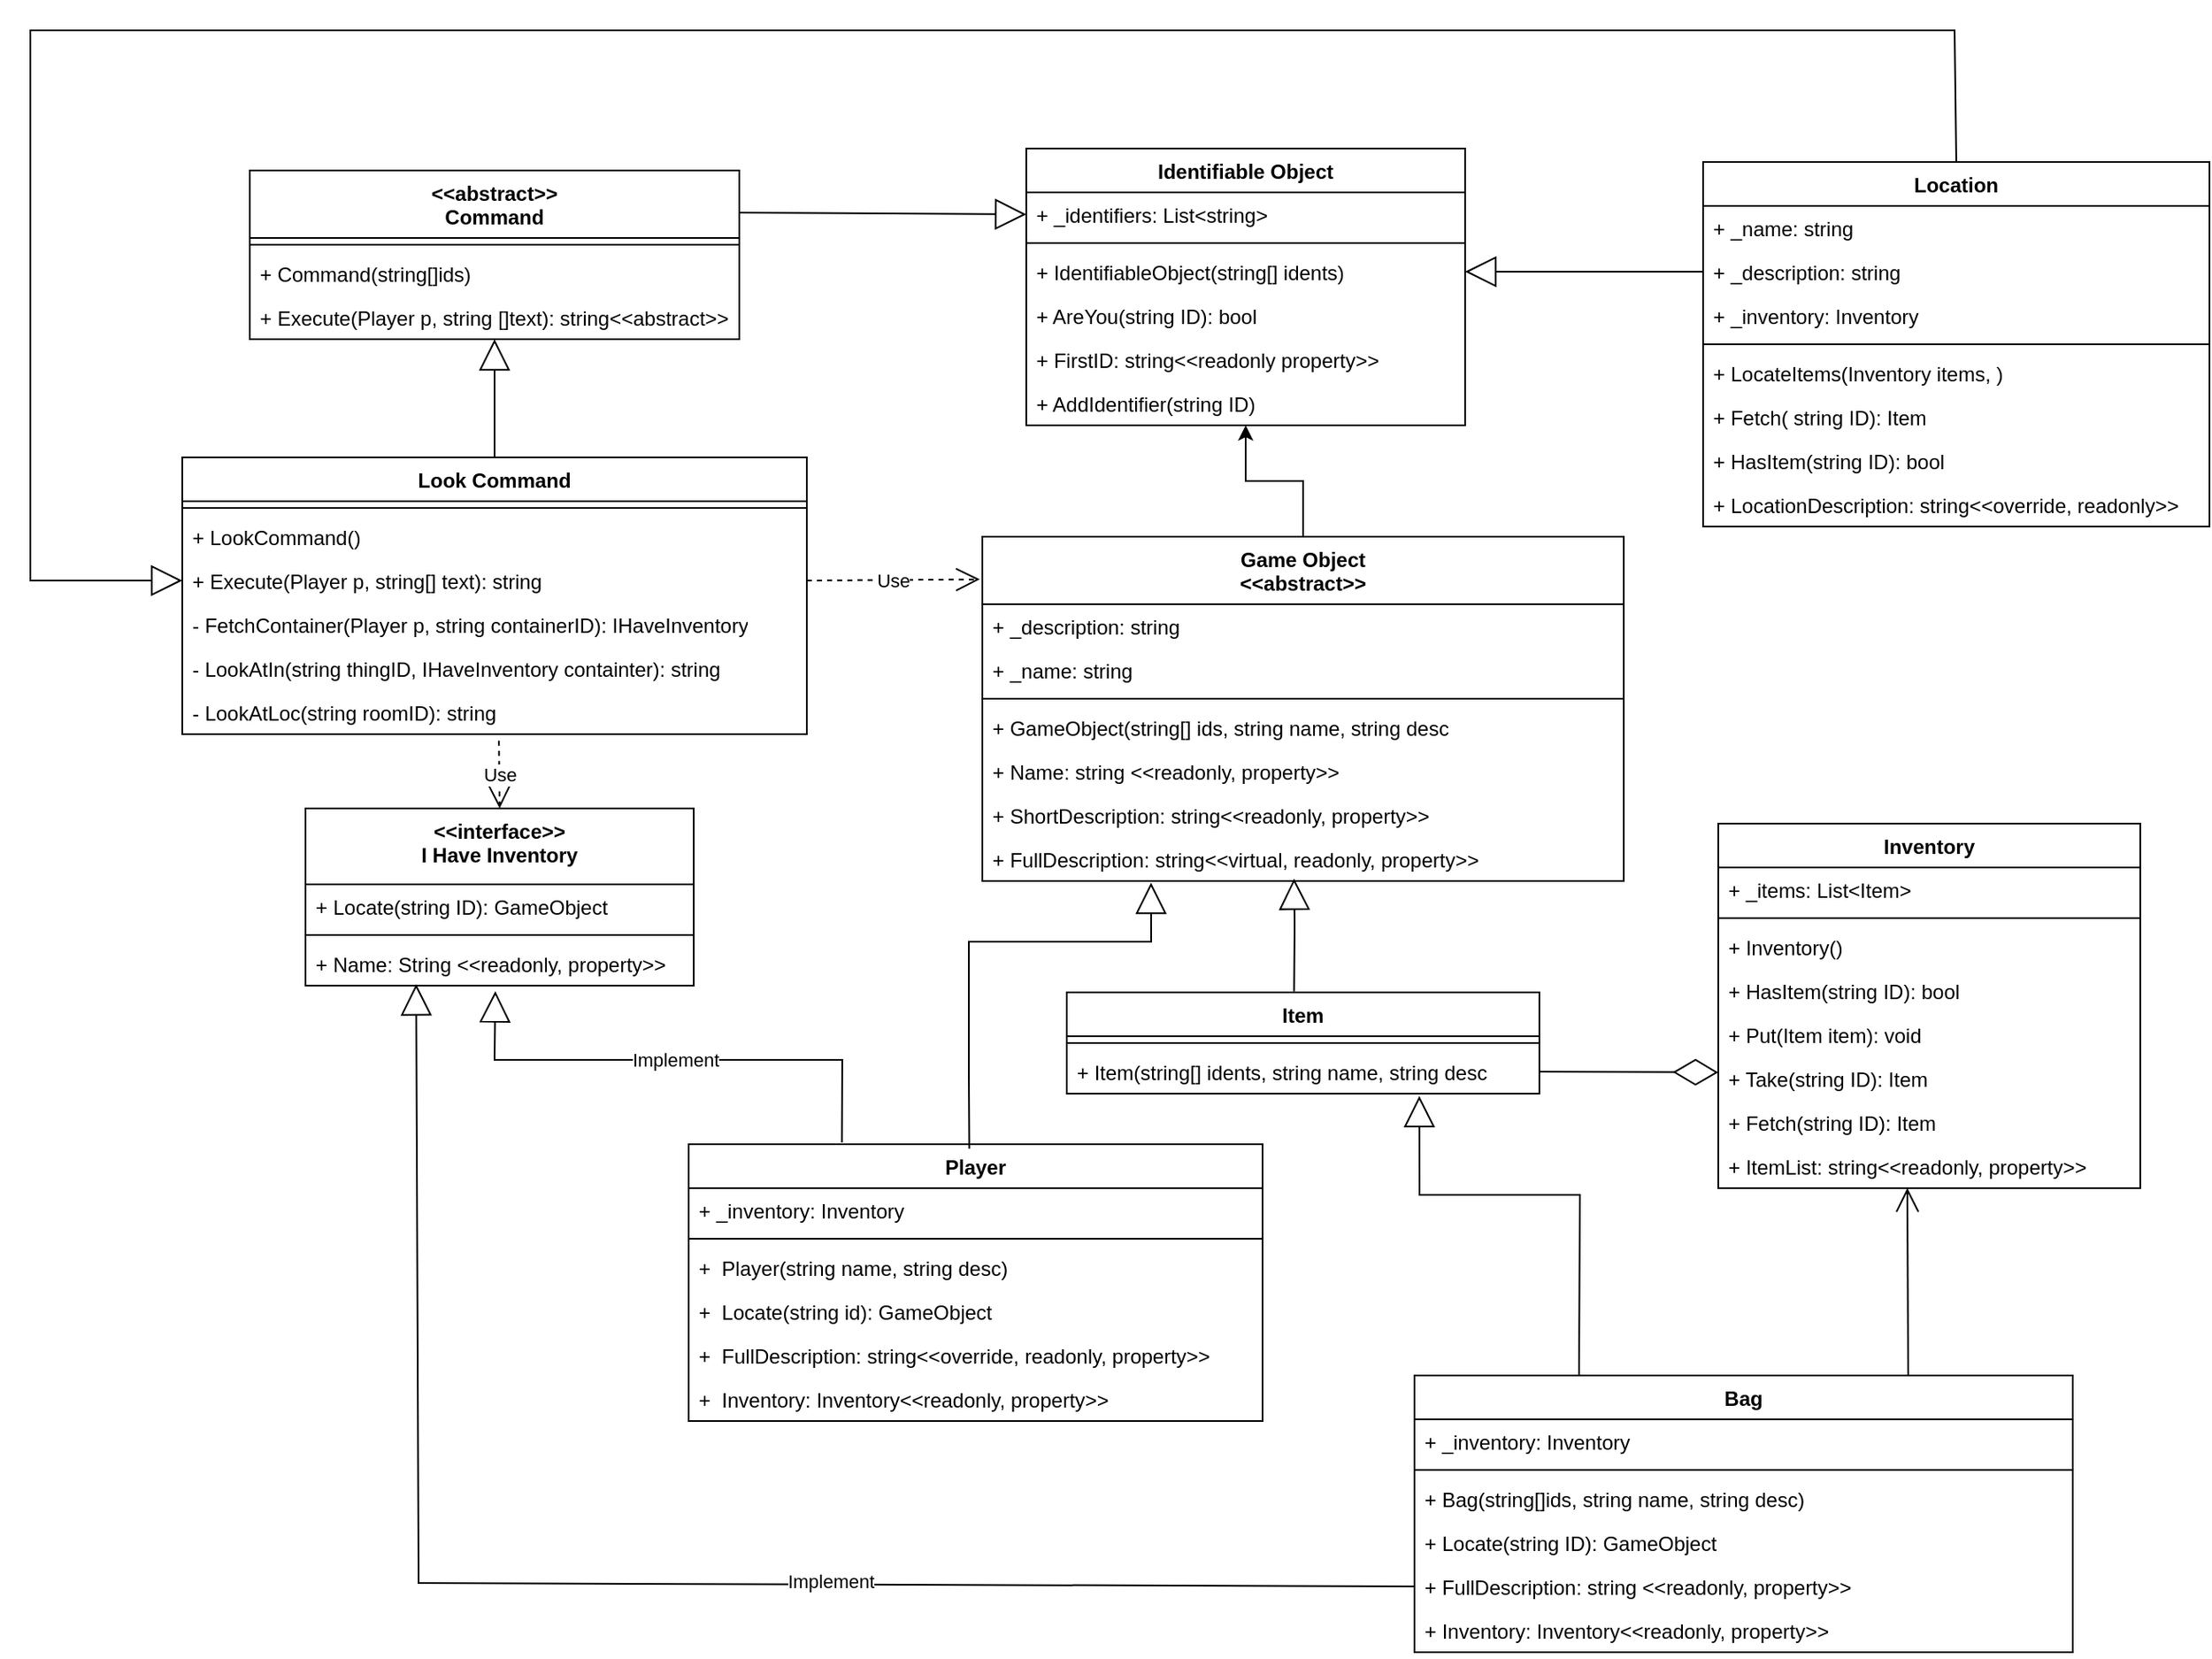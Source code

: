 <mxfile version="21.7.5" type="device" pages="2">
  <diagram name="ULM Diagram" id="M-dSddxrj5BPHkcw2WSv">
    <mxGraphModel dx="2257" dy="771" grid="1" gridSize="10" guides="1" tooltips="1" connect="1" arrows="1" fold="1" page="1" pageScale="1" pageWidth="827" pageHeight="1169" math="0" shadow="0">
      <root>
        <mxCell id="0" />
        <mxCell id="1" parent="0" />
        <mxCell id="uOKx0rj1_0cN2vvm_NeN-1" value="Identifiable Object" style="swimlane;fontStyle=1;align=center;verticalAlign=top;childLayout=stackLayout;horizontal=1;startSize=26;horizontalStack=0;resizeParent=1;resizeParentMax=0;resizeLast=0;collapsible=1;marginBottom=0;whiteSpace=wrap;html=1;" parent="1" vertex="1">
          <mxGeometry x="110" y="200" width="260" height="164" as="geometry" />
        </mxCell>
        <mxCell id="uOKx0rj1_0cN2vvm_NeN-2" value="+ _identifiers: List&amp;lt;string&amp;gt;&amp;nbsp; &amp;nbsp; &amp;nbsp; &amp;nbsp;" style="text;strokeColor=none;fillColor=none;align=left;verticalAlign=top;spacingLeft=4;spacingRight=4;overflow=hidden;rotatable=0;points=[[0,0.5],[1,0.5]];portConstraint=eastwest;whiteSpace=wrap;html=1;" parent="uOKx0rj1_0cN2vvm_NeN-1" vertex="1">
          <mxGeometry y="26" width="260" height="26" as="geometry" />
        </mxCell>
        <mxCell id="uOKx0rj1_0cN2vvm_NeN-3" value="" style="line;strokeWidth=1;fillColor=none;align=left;verticalAlign=middle;spacingTop=-1;spacingLeft=3;spacingRight=3;rotatable=0;labelPosition=right;points=[];portConstraint=eastwest;strokeColor=inherit;" parent="uOKx0rj1_0cN2vvm_NeN-1" vertex="1">
          <mxGeometry y="52" width="260" height="8" as="geometry" />
        </mxCell>
        <mxCell id="uOKx0rj1_0cN2vvm_NeN-4" value="+ IdentifiableObject(string[] idents)" style="text;strokeColor=none;fillColor=none;align=left;verticalAlign=top;spacingLeft=4;spacingRight=4;overflow=hidden;rotatable=0;points=[[0,0.5],[1,0.5]];portConstraint=eastwest;whiteSpace=wrap;html=1;" parent="uOKx0rj1_0cN2vvm_NeN-1" vertex="1">
          <mxGeometry y="60" width="260" height="26" as="geometry" />
        </mxCell>
        <mxCell id="uOKx0rj1_0cN2vvm_NeN-5" value="+ AreYou(string ID): bool&amp;nbsp;" style="text;strokeColor=none;fillColor=none;align=left;verticalAlign=top;spacingLeft=4;spacingRight=4;overflow=hidden;rotatable=0;points=[[0,0.5],[1,0.5]];portConstraint=eastwest;whiteSpace=wrap;html=1;" parent="uOKx0rj1_0cN2vvm_NeN-1" vertex="1">
          <mxGeometry y="86" width="260" height="26" as="geometry" />
        </mxCell>
        <mxCell id="uOKx0rj1_0cN2vvm_NeN-6" value="+ FirstID: string&amp;lt;&amp;lt;readonly property&amp;gt;&amp;gt;" style="text;strokeColor=none;fillColor=none;align=left;verticalAlign=top;spacingLeft=4;spacingRight=4;overflow=hidden;rotatable=0;points=[[0,0.5],[1,0.5]];portConstraint=eastwest;whiteSpace=wrap;html=1;" parent="uOKx0rj1_0cN2vvm_NeN-1" vertex="1">
          <mxGeometry y="112" width="260" height="26" as="geometry" />
        </mxCell>
        <mxCell id="uOKx0rj1_0cN2vvm_NeN-7" value="+ AddIdentifier(string ID)" style="text;strokeColor=none;fillColor=none;align=left;verticalAlign=top;spacingLeft=4;spacingRight=4;overflow=hidden;rotatable=0;points=[[0,0.5],[1,0.5]];portConstraint=eastwest;whiteSpace=wrap;html=1;" parent="uOKx0rj1_0cN2vvm_NeN-1" vertex="1">
          <mxGeometry y="138" width="260" height="26" as="geometry" />
        </mxCell>
        <mxCell id="uOKx0rj1_0cN2vvm_NeN-16" value="" style="edgeStyle=orthogonalEdgeStyle;rounded=0;orthogonalLoop=1;jettySize=auto;html=1;entryX=0.5;entryY=1;entryDx=0;entryDy=0;" parent="1" source="uOKx0rj1_0cN2vvm_NeN-8" target="uOKx0rj1_0cN2vvm_NeN-1" edge="1">
          <mxGeometry relative="1" as="geometry" />
        </mxCell>
        <mxCell id="uOKx0rj1_0cN2vvm_NeN-8" value="Game Object &lt;br&gt;&amp;lt;&amp;lt;abstract&amp;gt;&amp;gt;" style="swimlane;fontStyle=1;align=center;verticalAlign=top;childLayout=stackLayout;horizontal=1;startSize=40;horizontalStack=0;resizeParent=1;resizeParentMax=0;resizeLast=0;collapsible=1;marginBottom=0;whiteSpace=wrap;html=1;" parent="1" vertex="1">
          <mxGeometry x="84" y="430" width="380" height="204" as="geometry">
            <mxRectangle x="150" y="470" width="120" height="40" as="alternateBounds" />
          </mxGeometry>
        </mxCell>
        <mxCell id="uOKx0rj1_0cN2vvm_NeN-9" value="+ _description: string" style="text;strokeColor=none;fillColor=none;align=left;verticalAlign=top;spacingLeft=4;spacingRight=4;overflow=hidden;rotatable=0;points=[[0,0.5],[1,0.5]];portConstraint=eastwest;whiteSpace=wrap;html=1;" parent="uOKx0rj1_0cN2vvm_NeN-8" vertex="1">
          <mxGeometry y="40" width="380" height="26" as="geometry" />
        </mxCell>
        <mxCell id="uOKx0rj1_0cN2vvm_NeN-12" value="+ _name: string" style="text;strokeColor=none;fillColor=none;align=left;verticalAlign=top;spacingLeft=4;spacingRight=4;overflow=hidden;rotatable=0;points=[[0,0.5],[1,0.5]];portConstraint=eastwest;whiteSpace=wrap;html=1;" parent="uOKx0rj1_0cN2vvm_NeN-8" vertex="1">
          <mxGeometry y="66" width="380" height="26" as="geometry" />
        </mxCell>
        <mxCell id="uOKx0rj1_0cN2vvm_NeN-10" value="" style="line;strokeWidth=1;fillColor=none;align=left;verticalAlign=middle;spacingTop=-1;spacingLeft=3;spacingRight=3;rotatable=0;labelPosition=right;points=[];portConstraint=eastwest;strokeColor=inherit;" parent="uOKx0rj1_0cN2vvm_NeN-8" vertex="1">
          <mxGeometry y="92" width="380" height="8" as="geometry" />
        </mxCell>
        <mxCell id="uOKx0rj1_0cN2vvm_NeN-11" value="+ GameObject(string[] ids, string name, string desc" style="text;strokeColor=none;fillColor=none;align=left;verticalAlign=top;spacingLeft=4;spacingRight=4;overflow=hidden;rotatable=0;points=[[0,0.5],[1,0.5]];portConstraint=eastwest;whiteSpace=wrap;html=1;" parent="uOKx0rj1_0cN2vvm_NeN-8" vertex="1">
          <mxGeometry y="100" width="380" height="26" as="geometry" />
        </mxCell>
        <mxCell id="uOKx0rj1_0cN2vvm_NeN-13" value="+ Name: string &amp;lt;&amp;lt;readonly, property&amp;gt;&amp;gt;" style="text;strokeColor=none;fillColor=none;align=left;verticalAlign=top;spacingLeft=4;spacingRight=4;overflow=hidden;rotatable=0;points=[[0,0.5],[1,0.5]];portConstraint=eastwest;whiteSpace=wrap;html=1;" parent="uOKx0rj1_0cN2vvm_NeN-8" vertex="1">
          <mxGeometry y="126" width="380" height="26" as="geometry" />
        </mxCell>
        <mxCell id="uOKx0rj1_0cN2vvm_NeN-15" value="+ ShortDescription: string&amp;lt;&amp;lt;readonly, property&amp;gt;&amp;gt;" style="text;strokeColor=none;fillColor=none;align=left;verticalAlign=top;spacingLeft=4;spacingRight=4;overflow=hidden;rotatable=0;points=[[0,0.5],[1,0.5]];portConstraint=eastwest;whiteSpace=wrap;html=1;" parent="uOKx0rj1_0cN2vvm_NeN-8" vertex="1">
          <mxGeometry y="152" width="380" height="26" as="geometry" />
        </mxCell>
        <mxCell id="uOKx0rj1_0cN2vvm_NeN-14" value="+ FullDescription: string&amp;lt;&amp;lt;virtual, readonly, property&amp;gt;&amp;gt;" style="text;strokeColor=none;fillColor=none;align=left;verticalAlign=top;spacingLeft=4;spacingRight=4;overflow=hidden;rotatable=0;points=[[0,0.5],[1,0.5]];portConstraint=eastwest;whiteSpace=wrap;html=1;" parent="uOKx0rj1_0cN2vvm_NeN-8" vertex="1">
          <mxGeometry y="178" width="380" height="26" as="geometry" />
        </mxCell>
        <mxCell id="uOKx0rj1_0cN2vvm_NeN-22" value="Item" style="swimlane;fontStyle=1;align=center;verticalAlign=top;childLayout=stackLayout;horizontal=1;startSize=26;horizontalStack=0;resizeParent=1;resizeParentMax=0;resizeLast=0;collapsible=1;marginBottom=0;whiteSpace=wrap;html=1;" parent="1" vertex="1">
          <mxGeometry x="134" y="700" width="280" height="60" as="geometry" />
        </mxCell>
        <mxCell id="uOKx0rj1_0cN2vvm_NeN-24" value="" style="line;strokeWidth=1;fillColor=none;align=left;verticalAlign=middle;spacingTop=-1;spacingLeft=3;spacingRight=3;rotatable=0;labelPosition=right;points=[];portConstraint=eastwest;strokeColor=inherit;" parent="uOKx0rj1_0cN2vvm_NeN-22" vertex="1">
          <mxGeometry y="26" width="280" height="8" as="geometry" />
        </mxCell>
        <mxCell id="uOKx0rj1_0cN2vvm_NeN-25" value="+ Item(string[] idents, string name, string desc" style="text;strokeColor=none;fillColor=none;align=left;verticalAlign=top;spacingLeft=4;spacingRight=4;overflow=hidden;rotatable=0;points=[[0,0.5],[1,0.5]];portConstraint=eastwest;whiteSpace=wrap;html=1;" parent="uOKx0rj1_0cN2vvm_NeN-22" vertex="1">
          <mxGeometry y="34" width="280" height="26" as="geometry" />
        </mxCell>
        <mxCell id="uOKx0rj1_0cN2vvm_NeN-26" value="Inventory" style="swimlane;fontStyle=1;align=center;verticalAlign=top;childLayout=stackLayout;horizontal=1;startSize=26;horizontalStack=0;resizeParent=1;resizeParentMax=0;resizeLast=0;collapsible=1;marginBottom=0;whiteSpace=wrap;html=1;" parent="1" vertex="1">
          <mxGeometry x="520" y="600" width="250" height="216" as="geometry" />
        </mxCell>
        <mxCell id="uOKx0rj1_0cN2vvm_NeN-27" value="+ _items: List&amp;lt;Item&amp;gt;" style="text;strokeColor=none;fillColor=none;align=left;verticalAlign=top;spacingLeft=4;spacingRight=4;overflow=hidden;rotatable=0;points=[[0,0.5],[1,0.5]];portConstraint=eastwest;whiteSpace=wrap;html=1;" parent="uOKx0rj1_0cN2vvm_NeN-26" vertex="1">
          <mxGeometry y="26" width="250" height="26" as="geometry" />
        </mxCell>
        <mxCell id="uOKx0rj1_0cN2vvm_NeN-28" value="" style="line;strokeWidth=1;fillColor=none;align=left;verticalAlign=middle;spacingTop=-1;spacingLeft=3;spacingRight=3;rotatable=0;labelPosition=right;points=[];portConstraint=eastwest;strokeColor=inherit;" parent="uOKx0rj1_0cN2vvm_NeN-26" vertex="1">
          <mxGeometry y="52" width="250" height="8" as="geometry" />
        </mxCell>
        <mxCell id="uOKx0rj1_0cN2vvm_NeN-29" value="+ Inventory()" style="text;strokeColor=none;fillColor=none;align=left;verticalAlign=top;spacingLeft=4;spacingRight=4;overflow=hidden;rotatable=0;points=[[0,0.5],[1,0.5]];portConstraint=eastwest;whiteSpace=wrap;html=1;" parent="uOKx0rj1_0cN2vvm_NeN-26" vertex="1">
          <mxGeometry y="60" width="250" height="26" as="geometry" />
        </mxCell>
        <mxCell id="uOKx0rj1_0cN2vvm_NeN-30" value="+ HasItem(string ID): bool" style="text;strokeColor=none;fillColor=none;align=left;verticalAlign=top;spacingLeft=4;spacingRight=4;overflow=hidden;rotatable=0;points=[[0,0.5],[1,0.5]];portConstraint=eastwest;whiteSpace=wrap;html=1;" parent="uOKx0rj1_0cN2vvm_NeN-26" vertex="1">
          <mxGeometry y="86" width="250" height="26" as="geometry" />
        </mxCell>
        <mxCell id="uOKx0rj1_0cN2vvm_NeN-31" value="+ Put(Item item): void" style="text;strokeColor=none;fillColor=none;align=left;verticalAlign=top;spacingLeft=4;spacingRight=4;overflow=hidden;rotatable=0;points=[[0,0.5],[1,0.5]];portConstraint=eastwest;whiteSpace=wrap;html=1;" parent="uOKx0rj1_0cN2vvm_NeN-26" vertex="1">
          <mxGeometry y="112" width="250" height="26" as="geometry" />
        </mxCell>
        <mxCell id="uOKx0rj1_0cN2vvm_NeN-32" value="+ Take(string ID): Item" style="text;strokeColor=none;fillColor=none;align=left;verticalAlign=top;spacingLeft=4;spacingRight=4;overflow=hidden;rotatable=0;points=[[0,0.5],[1,0.5]];portConstraint=eastwest;whiteSpace=wrap;html=1;" parent="uOKx0rj1_0cN2vvm_NeN-26" vertex="1">
          <mxGeometry y="138" width="250" height="26" as="geometry" />
        </mxCell>
        <mxCell id="uOKx0rj1_0cN2vvm_NeN-33" value="+ Fetch(string ID): Item" style="text;strokeColor=none;fillColor=none;align=left;verticalAlign=top;spacingLeft=4;spacingRight=4;overflow=hidden;rotatable=0;points=[[0,0.5],[1,0.5]];portConstraint=eastwest;whiteSpace=wrap;html=1;" parent="uOKx0rj1_0cN2vvm_NeN-26" vertex="1">
          <mxGeometry y="164" width="250" height="26" as="geometry" />
        </mxCell>
        <mxCell id="uOKx0rj1_0cN2vvm_NeN-34" value="+ ItemList: string&amp;lt;&amp;lt;readonly, property&amp;gt;&amp;gt;" style="text;strokeColor=none;fillColor=none;align=left;verticalAlign=top;spacingLeft=4;spacingRight=4;overflow=hidden;rotatable=0;points=[[0,0.5],[1,0.5]];portConstraint=eastwest;whiteSpace=wrap;html=1;" parent="uOKx0rj1_0cN2vvm_NeN-26" vertex="1">
          <mxGeometry y="190" width="250" height="26" as="geometry" />
        </mxCell>
        <mxCell id="uOKx0rj1_0cN2vvm_NeN-37" value="" style="endArrow=diamondThin;endFill=0;endSize=24;html=1;rounded=0;exitX=1;exitY=0.5;exitDx=0;exitDy=0;entryX=0;entryY=0.362;entryDx=0;entryDy=0;entryPerimeter=0;" parent="1" source="uOKx0rj1_0cN2vvm_NeN-25" target="uOKx0rj1_0cN2vvm_NeN-32" edge="1">
          <mxGeometry width="160" relative="1" as="geometry">
            <mxPoint x="370" y="770" as="sourcePoint" />
            <mxPoint x="530" y="770" as="targetPoint" />
          </mxGeometry>
        </mxCell>
        <mxCell id="uOKx0rj1_0cN2vvm_NeN-38" value="Player" style="swimlane;fontStyle=1;align=center;verticalAlign=top;childLayout=stackLayout;horizontal=1;startSize=26;horizontalStack=0;resizeParent=1;resizeParentMax=0;resizeLast=0;collapsible=1;marginBottom=0;whiteSpace=wrap;html=1;" parent="1" vertex="1">
          <mxGeometry x="-90" y="790" width="340" height="164" as="geometry" />
        </mxCell>
        <mxCell id="uOKx0rj1_0cN2vvm_NeN-39" value="+ _inventory: Inventory" style="text;strokeColor=none;fillColor=none;align=left;verticalAlign=top;spacingLeft=4;spacingRight=4;overflow=hidden;rotatable=0;points=[[0,0.5],[1,0.5]];portConstraint=eastwest;whiteSpace=wrap;html=1;" parent="uOKx0rj1_0cN2vvm_NeN-38" vertex="1">
          <mxGeometry y="26" width="340" height="26" as="geometry" />
        </mxCell>
        <mxCell id="uOKx0rj1_0cN2vvm_NeN-40" value="" style="line;strokeWidth=1;fillColor=none;align=left;verticalAlign=middle;spacingTop=-1;spacingLeft=3;spacingRight=3;rotatable=0;labelPosition=right;points=[];portConstraint=eastwest;strokeColor=inherit;" parent="uOKx0rj1_0cN2vvm_NeN-38" vertex="1">
          <mxGeometry y="52" width="340" height="8" as="geometry" />
        </mxCell>
        <mxCell id="uOKx0rj1_0cN2vvm_NeN-41" value="+&amp;nbsp; Player(string name, string desc)" style="text;strokeColor=none;fillColor=none;align=left;verticalAlign=top;spacingLeft=4;spacingRight=4;overflow=hidden;rotatable=0;points=[[0,0.5],[1,0.5]];portConstraint=eastwest;whiteSpace=wrap;html=1;" parent="uOKx0rj1_0cN2vvm_NeN-38" vertex="1">
          <mxGeometry y="60" width="340" height="26" as="geometry" />
        </mxCell>
        <mxCell id="uOKx0rj1_0cN2vvm_NeN-42" value="+&amp;nbsp; Locate(string id): GameObject" style="text;strokeColor=none;fillColor=none;align=left;verticalAlign=top;spacingLeft=4;spacingRight=4;overflow=hidden;rotatable=0;points=[[0,0.5],[1,0.5]];portConstraint=eastwest;whiteSpace=wrap;html=1;" parent="uOKx0rj1_0cN2vvm_NeN-38" vertex="1">
          <mxGeometry y="86" width="340" height="26" as="geometry" />
        </mxCell>
        <mxCell id="uOKx0rj1_0cN2vvm_NeN-43" value="+&amp;nbsp; FullDescription: string&amp;lt;&amp;lt;override, readonly, property&amp;gt;&amp;gt;" style="text;strokeColor=none;fillColor=none;align=left;verticalAlign=top;spacingLeft=4;spacingRight=4;overflow=hidden;rotatable=0;points=[[0,0.5],[1,0.5]];portConstraint=eastwest;whiteSpace=wrap;html=1;" parent="uOKx0rj1_0cN2vvm_NeN-38" vertex="1">
          <mxGeometry y="112" width="340" height="26" as="geometry" />
        </mxCell>
        <mxCell id="uOKx0rj1_0cN2vvm_NeN-44" value="+&amp;nbsp; Inventory: Inventory&amp;lt;&amp;lt;readonly, property&amp;gt;&amp;gt;" style="text;strokeColor=none;fillColor=none;align=left;verticalAlign=top;spacingLeft=4;spacingRight=4;overflow=hidden;rotatable=0;points=[[0,0.5],[1,0.5]];portConstraint=eastwest;whiteSpace=wrap;html=1;" parent="uOKx0rj1_0cN2vvm_NeN-38" vertex="1">
          <mxGeometry y="138" width="340" height="26" as="geometry" />
        </mxCell>
        <mxCell id="uOKx0rj1_0cN2vvm_NeN-47" value="" style="endArrow=block;endSize=16;endFill=0;html=1;rounded=0;exitX=0.481;exitY=-0.01;exitDx=0;exitDy=0;exitPerimeter=0;entryX=0.486;entryY=0.946;entryDx=0;entryDy=0;entryPerimeter=0;" parent="1" source="uOKx0rj1_0cN2vvm_NeN-22" target="uOKx0rj1_0cN2vvm_NeN-14" edge="1">
          <mxGeometry width="160" relative="1" as="geometry">
            <mxPoint x="270" y="704" as="sourcePoint" />
            <mxPoint x="270" y="660" as="targetPoint" />
            <Array as="points">
              <mxPoint x="269" y="660" />
            </Array>
          </mxGeometry>
        </mxCell>
        <mxCell id="uOKx0rj1_0cN2vvm_NeN-48" value="" style="endArrow=block;endSize=16;endFill=0;html=1;rounded=0;exitX=0.489;exitY=0.016;exitDx=0;exitDy=0;exitPerimeter=0;entryX=0.263;entryY=1.038;entryDx=0;entryDy=0;entryPerimeter=0;" parent="1" source="uOKx0rj1_0cN2vvm_NeN-38" target="uOKx0rj1_0cN2vvm_NeN-14" edge="1">
          <mxGeometry width="160" relative="1" as="geometry">
            <mxPoint x="80" y="741" as="sourcePoint" />
            <mxPoint x="80" y="675" as="targetPoint" />
            <Array as="points">
              <mxPoint x="76" y="750" />
              <mxPoint x="76" y="670" />
              <mxPoint x="184" y="670" />
            </Array>
          </mxGeometry>
        </mxCell>
        <mxCell id="aBuqhqVqtttqRS04YQ0r-1" value="Bag" style="swimlane;fontStyle=1;align=center;verticalAlign=top;childLayout=stackLayout;horizontal=1;startSize=26;horizontalStack=0;resizeParent=1;resizeParentMax=0;resizeLast=0;collapsible=1;marginBottom=0;whiteSpace=wrap;html=1;" parent="1" vertex="1">
          <mxGeometry x="340" y="927" width="390" height="164" as="geometry" />
        </mxCell>
        <mxCell id="aBuqhqVqtttqRS04YQ0r-2" value="+ _inventory: Inventory" style="text;strokeColor=none;fillColor=none;align=left;verticalAlign=top;spacingLeft=4;spacingRight=4;overflow=hidden;rotatable=0;points=[[0,0.5],[1,0.5]];portConstraint=eastwest;whiteSpace=wrap;html=1;" parent="aBuqhqVqtttqRS04YQ0r-1" vertex="1">
          <mxGeometry y="26" width="390" height="26" as="geometry" />
        </mxCell>
        <mxCell id="aBuqhqVqtttqRS04YQ0r-3" value="" style="line;strokeWidth=1;fillColor=none;align=left;verticalAlign=middle;spacingTop=-1;spacingLeft=3;spacingRight=3;rotatable=0;labelPosition=right;points=[];portConstraint=eastwest;strokeColor=inherit;" parent="aBuqhqVqtttqRS04YQ0r-1" vertex="1">
          <mxGeometry y="52" width="390" height="8" as="geometry" />
        </mxCell>
        <mxCell id="aBuqhqVqtttqRS04YQ0r-4" value="+ Bag(string[]ids, string name, string desc)" style="text;strokeColor=none;fillColor=none;align=left;verticalAlign=top;spacingLeft=4;spacingRight=4;overflow=hidden;rotatable=0;points=[[0,0.5],[1,0.5]];portConstraint=eastwest;whiteSpace=wrap;html=1;" parent="aBuqhqVqtttqRS04YQ0r-1" vertex="1">
          <mxGeometry y="60" width="390" height="26" as="geometry" />
        </mxCell>
        <mxCell id="aBuqhqVqtttqRS04YQ0r-5" value="+ Locate(string ID): GameObject" style="text;strokeColor=none;fillColor=none;align=left;verticalAlign=top;spacingLeft=4;spacingRight=4;overflow=hidden;rotatable=0;points=[[0,0.5],[1,0.5]];portConstraint=eastwest;whiteSpace=wrap;html=1;" parent="aBuqhqVqtttqRS04YQ0r-1" vertex="1">
          <mxGeometry y="86" width="390" height="26" as="geometry" />
        </mxCell>
        <mxCell id="aBuqhqVqtttqRS04YQ0r-6" value="+ FullDescription: string &amp;lt;&amp;lt;readonly, property&amp;gt;&amp;gt;" style="text;strokeColor=none;fillColor=none;align=left;verticalAlign=top;spacingLeft=4;spacingRight=4;overflow=hidden;rotatable=0;points=[[0,0.5],[1,0.5]];portConstraint=eastwest;whiteSpace=wrap;html=1;" parent="aBuqhqVqtttqRS04YQ0r-1" vertex="1">
          <mxGeometry y="112" width="390" height="26" as="geometry" />
        </mxCell>
        <mxCell id="aBuqhqVqtttqRS04YQ0r-7" value="+ Inventory: Inventory&amp;lt;&amp;lt;readonly, property&amp;gt;&amp;gt;" style="text;strokeColor=none;fillColor=none;align=left;verticalAlign=top;spacingLeft=4;spacingRight=4;overflow=hidden;rotatable=0;points=[[0,0.5],[1,0.5]];portConstraint=eastwest;whiteSpace=wrap;html=1;" parent="aBuqhqVqtttqRS04YQ0r-1" vertex="1">
          <mxGeometry y="138" width="390" height="26" as="geometry" />
        </mxCell>
        <mxCell id="aBuqhqVqtttqRS04YQ0r-8" value="" style="endArrow=open;endFill=1;endSize=12;html=1;rounded=0;exitX=0.75;exitY=0;exitDx=0;exitDy=0;entryX=0.448;entryY=0.996;entryDx=0;entryDy=0;entryPerimeter=0;" parent="1" source="aBuqhqVqtttqRS04YQ0r-1" target="uOKx0rj1_0cN2vvm_NeN-34" edge="1">
          <mxGeometry width="160" relative="1" as="geometry">
            <mxPoint x="370" y="860" as="sourcePoint" />
            <mxPoint x="530" y="860" as="targetPoint" />
          </mxGeometry>
        </mxCell>
        <mxCell id="aBuqhqVqtttqRS04YQ0r-9" value="" style="endArrow=block;endSize=16;endFill=0;html=1;rounded=0;exitX=0.25;exitY=0;exitDx=0;exitDy=0;entryX=0.746;entryY=1.054;entryDx=0;entryDy=0;entryPerimeter=0;" parent="1" source="aBuqhqVqtttqRS04YQ0r-1" target="uOKx0rj1_0cN2vvm_NeN-25" edge="1">
          <mxGeometry width="160" relative="1" as="geometry">
            <mxPoint x="300" y="830" as="sourcePoint" />
            <mxPoint x="438" y="840" as="targetPoint" />
            <Array as="points">
              <mxPoint x="438" y="820" />
              <mxPoint x="343" y="820" />
            </Array>
          </mxGeometry>
        </mxCell>
        <mxCell id="aBuqhqVqtttqRS04YQ0r-10" value="&amp;lt;&amp;lt;abstract&amp;gt;&amp;gt;&lt;br&gt;Command" style="swimlane;fontStyle=1;align=center;verticalAlign=top;childLayout=stackLayout;horizontal=1;startSize=40;horizontalStack=0;resizeParent=1;resizeParentMax=0;resizeLast=0;collapsible=1;marginBottom=0;whiteSpace=wrap;html=1;" parent="1" vertex="1">
          <mxGeometry x="-350" y="213" width="290" height="100" as="geometry" />
        </mxCell>
        <mxCell id="aBuqhqVqtttqRS04YQ0r-12" value="" style="line;strokeWidth=1;fillColor=none;align=left;verticalAlign=middle;spacingTop=-1;spacingLeft=3;spacingRight=3;rotatable=0;labelPosition=right;points=[];portConstraint=eastwest;strokeColor=inherit;" parent="aBuqhqVqtttqRS04YQ0r-10" vertex="1">
          <mxGeometry y="40" width="290" height="8" as="geometry" />
        </mxCell>
        <mxCell id="aBuqhqVqtttqRS04YQ0r-13" value="+ Command(string[]ids)" style="text;strokeColor=none;fillColor=none;align=left;verticalAlign=top;spacingLeft=4;spacingRight=4;overflow=hidden;rotatable=0;points=[[0,0.5],[1,0.5]];portConstraint=eastwest;whiteSpace=wrap;html=1;" parent="aBuqhqVqtttqRS04YQ0r-10" vertex="1">
          <mxGeometry y="48" width="290" height="26" as="geometry" />
        </mxCell>
        <mxCell id="aBuqhqVqtttqRS04YQ0r-14" value="+ Execute(Player p, string []text): string&amp;lt;&amp;lt;abstract&amp;gt;&amp;gt;" style="text;strokeColor=none;fillColor=none;align=left;verticalAlign=top;spacingLeft=4;spacingRight=4;overflow=hidden;rotatable=0;points=[[0,0.5],[1,0.5]];portConstraint=eastwest;whiteSpace=wrap;html=1;" parent="aBuqhqVqtttqRS04YQ0r-10" vertex="1">
          <mxGeometry y="74" width="290" height="26" as="geometry" />
        </mxCell>
        <mxCell id="aBuqhqVqtttqRS04YQ0r-15" value="" style="endArrow=block;endSize=16;endFill=0;html=1;rounded=0;exitX=1;exitY=0.25;exitDx=0;exitDy=0;entryX=0;entryY=0.5;entryDx=0;entryDy=0;" parent="1" source="aBuqhqVqtttqRS04YQ0r-10" target="uOKx0rj1_0cN2vvm_NeN-2" edge="1">
          <mxGeometry width="160" relative="1" as="geometry">
            <mxPoint x="-100" y="230" as="sourcePoint" />
            <mxPoint x="60" y="230" as="targetPoint" />
          </mxGeometry>
        </mxCell>
        <mxCell id="aBuqhqVqtttqRS04YQ0r-16" value="Look Command" style="swimlane;fontStyle=1;align=center;verticalAlign=top;childLayout=stackLayout;horizontal=1;startSize=26;horizontalStack=0;resizeParent=1;resizeParentMax=0;resizeLast=0;collapsible=1;marginBottom=0;whiteSpace=wrap;html=1;" parent="1" vertex="1">
          <mxGeometry x="-390" y="383" width="370" height="164" as="geometry" />
        </mxCell>
        <mxCell id="aBuqhqVqtttqRS04YQ0r-18" value="" style="line;strokeWidth=1;fillColor=none;align=left;verticalAlign=middle;spacingTop=-1;spacingLeft=3;spacingRight=3;rotatable=0;labelPosition=right;points=[];portConstraint=eastwest;strokeColor=inherit;" parent="aBuqhqVqtttqRS04YQ0r-16" vertex="1">
          <mxGeometry y="26" width="370" height="8" as="geometry" />
        </mxCell>
        <mxCell id="aBuqhqVqtttqRS04YQ0r-19" value="+ LookCommand()" style="text;strokeColor=none;fillColor=none;align=left;verticalAlign=top;spacingLeft=4;spacingRight=4;overflow=hidden;rotatable=0;points=[[0,0.5],[1,0.5]];portConstraint=eastwest;whiteSpace=wrap;html=1;" parent="aBuqhqVqtttqRS04YQ0r-16" vertex="1">
          <mxGeometry y="34" width="370" height="26" as="geometry" />
        </mxCell>
        <mxCell id="aBuqhqVqtttqRS04YQ0r-21" value="+ Execute(Player p, string[] text): string" style="text;strokeColor=none;fillColor=none;align=left;verticalAlign=top;spacingLeft=4;spacingRight=4;overflow=hidden;rotatable=0;points=[[0,0.5],[1,0.5]];portConstraint=eastwest;whiteSpace=wrap;html=1;" parent="aBuqhqVqtttqRS04YQ0r-16" vertex="1">
          <mxGeometry y="60" width="370" height="26" as="geometry" />
        </mxCell>
        <mxCell id="aBuqhqVqtttqRS04YQ0r-20" value="- FetchContainer(Player p, string containerID): IHaveInventory" style="text;strokeColor=none;fillColor=none;align=left;verticalAlign=top;spacingLeft=4;spacingRight=4;overflow=hidden;rotatable=0;points=[[0,0.5],[1,0.5]];portConstraint=eastwest;whiteSpace=wrap;html=1;" parent="aBuqhqVqtttqRS04YQ0r-16" vertex="1">
          <mxGeometry y="86" width="370" height="26" as="geometry" />
        </mxCell>
        <mxCell id="K2tTQRfAD9SXWWdDCdx0-9" value="- LookAtIn(string thingID, IHaveInventory containter): string" style="text;strokeColor=none;fillColor=none;align=left;verticalAlign=top;spacingLeft=4;spacingRight=4;overflow=hidden;rotatable=0;points=[[0,0.5],[1,0.5]];portConstraint=eastwest;whiteSpace=wrap;html=1;" parent="aBuqhqVqtttqRS04YQ0r-16" vertex="1">
          <mxGeometry y="112" width="370" height="26" as="geometry" />
        </mxCell>
        <mxCell id="aBuqhqVqtttqRS04YQ0r-22" value="- LookAtLoc(string roomID): string" style="text;strokeColor=none;fillColor=none;align=left;verticalAlign=top;spacingLeft=4;spacingRight=4;overflow=hidden;rotatable=0;points=[[0,0.5],[1,0.5]];portConstraint=eastwest;whiteSpace=wrap;html=1;" parent="aBuqhqVqtttqRS04YQ0r-16" vertex="1">
          <mxGeometry y="138" width="370" height="26" as="geometry" />
        </mxCell>
        <mxCell id="aBuqhqVqtttqRS04YQ0r-24" value="" style="endArrow=block;endSize=16;endFill=0;html=1;rounded=0;exitX=0.5;exitY=0;exitDx=0;exitDy=0;entryX=0.5;entryY=1;entryDx=0;entryDy=0;" parent="1" source="aBuqhqVqtttqRS04YQ0r-16" target="aBuqhqVqtttqRS04YQ0r-10" edge="1">
          <mxGeometry width="160" relative="1" as="geometry">
            <mxPoint x="-250" y="350" as="sourcePoint" />
            <mxPoint x="-90" y="350" as="targetPoint" />
          </mxGeometry>
        </mxCell>
        <mxCell id="aBuqhqVqtttqRS04YQ0r-25" value="Use" style="endArrow=open;endSize=12;dashed=1;html=1;rounded=0;entryX=-0.004;entryY=0.124;entryDx=0;entryDy=0;entryPerimeter=0;exitX=1;exitY=0.5;exitDx=0;exitDy=0;" parent="1" source="aBuqhqVqtttqRS04YQ0r-21" target="uOKx0rj1_0cN2vvm_NeN-8" edge="1">
          <mxGeometry width="160" relative="1" as="geometry">
            <mxPoint x="-200" y="585" as="sourcePoint" />
            <mxPoint x="-40" y="585" as="targetPoint" />
          </mxGeometry>
        </mxCell>
        <mxCell id="aBuqhqVqtttqRS04YQ0r-26" value="&amp;lt;&amp;lt;interface&amp;gt;&amp;gt;&lt;br&gt;I Have Inventory" style="swimlane;fontStyle=1;align=center;verticalAlign=top;childLayout=stackLayout;horizontal=1;startSize=45;horizontalStack=0;resizeParent=1;resizeParentMax=0;resizeLast=0;collapsible=1;marginBottom=0;whiteSpace=wrap;html=1;" parent="1" vertex="1">
          <mxGeometry x="-317" y="591" width="230" height="105" as="geometry" />
        </mxCell>
        <mxCell id="aBuqhqVqtttqRS04YQ0r-27" value="+ Locate(string ID): GameObject" style="text;strokeColor=none;fillColor=none;align=left;verticalAlign=top;spacingLeft=4;spacingRight=4;overflow=hidden;rotatable=0;points=[[0,0.5],[1,0.5]];portConstraint=eastwest;whiteSpace=wrap;html=1;" parent="aBuqhqVqtttqRS04YQ0r-26" vertex="1">
          <mxGeometry y="45" width="230" height="26" as="geometry" />
        </mxCell>
        <mxCell id="aBuqhqVqtttqRS04YQ0r-28" value="" style="line;strokeWidth=1;fillColor=none;align=left;verticalAlign=middle;spacingTop=-1;spacingLeft=3;spacingRight=3;rotatable=0;labelPosition=right;points=[];portConstraint=eastwest;strokeColor=inherit;" parent="aBuqhqVqtttqRS04YQ0r-26" vertex="1">
          <mxGeometry y="71" width="230" height="8" as="geometry" />
        </mxCell>
        <mxCell id="aBuqhqVqtttqRS04YQ0r-29" value="+ Name: String &amp;lt;&amp;lt;readonly, property&amp;gt;&amp;gt;" style="text;strokeColor=none;fillColor=none;align=left;verticalAlign=top;spacingLeft=4;spacingRight=4;overflow=hidden;rotatable=0;points=[[0,0.5],[1,0.5]];portConstraint=eastwest;whiteSpace=wrap;html=1;" parent="aBuqhqVqtttqRS04YQ0r-26" vertex="1">
          <mxGeometry y="79" width="230" height="26" as="geometry" />
        </mxCell>
        <mxCell id="aBuqhqVqtttqRS04YQ0r-30" value="Use" style="endArrow=open;endSize=12;dashed=1;html=1;rounded=0;entryX=0.5;entryY=0;entryDx=0;entryDy=0;exitX=0.507;exitY=1.149;exitDx=0;exitDy=0;exitPerimeter=0;" parent="1" source="aBuqhqVqtttqRS04YQ0r-22" target="aBuqhqVqtttqRS04YQ0r-26" edge="1">
          <mxGeometry width="160" relative="1" as="geometry">
            <mxPoint x="-326" y="551" as="sourcePoint" />
            <mxPoint x="-224" y="550" as="targetPoint" />
          </mxGeometry>
        </mxCell>
        <mxCell id="aBuqhqVqtttqRS04YQ0r-32" value="Implement" style="endArrow=block;endSize=16;endFill=0;html=1;rounded=0;entryX=0.489;entryY=1.127;entryDx=0;entryDy=0;entryPerimeter=0;exitX=0.267;exitY=-0.006;exitDx=0;exitDy=0;exitPerimeter=0;" parent="1" source="uOKx0rj1_0cN2vvm_NeN-38" target="aBuqhqVqtttqRS04YQ0r-29" edge="1">
          <mxGeometry width="160" relative="1" as="geometry">
            <mxPoint x="-202" y="780" as="sourcePoint" />
            <mxPoint x="-180" y="790" as="targetPoint" />
            <Array as="points">
              <mxPoint x="1" y="740" />
              <mxPoint x="-205" y="740" />
            </Array>
          </mxGeometry>
        </mxCell>
        <mxCell id="aBuqhqVqtttqRS04YQ0r-33" value="Implement" style="endArrow=block;endSize=16;endFill=0;html=1;rounded=0;exitX=0;exitY=0.5;exitDx=0;exitDy=0;entryX=0.285;entryY=0.968;entryDx=0;entryDy=0;entryPerimeter=0;" parent="1" source="aBuqhqVqtttqRS04YQ0r-6" target="aBuqhqVqtttqRS04YQ0r-29" edge="1">
          <mxGeometry x="-0.268" y="-2" width="160" relative="1" as="geometry">
            <mxPoint x="-40" y="690" as="sourcePoint" />
            <mxPoint x="120" y="690" as="targetPoint" />
            <Array as="points">
              <mxPoint x="-250" y="1050" />
            </Array>
            <mxPoint as="offset" />
          </mxGeometry>
        </mxCell>
        <mxCell id="K2tTQRfAD9SXWWdDCdx0-1" value="Location" style="swimlane;fontStyle=1;align=center;verticalAlign=top;childLayout=stackLayout;horizontal=1;startSize=26;horizontalStack=0;resizeParent=1;resizeParentMax=0;resizeLast=0;collapsible=1;marginBottom=0;whiteSpace=wrap;html=1;" parent="1" vertex="1">
          <mxGeometry x="511" y="208" width="300" height="216" as="geometry" />
        </mxCell>
        <mxCell id="K2tTQRfAD9SXWWdDCdx0-2" value="+ _name: string" style="text;strokeColor=none;fillColor=none;align=left;verticalAlign=top;spacingLeft=4;spacingRight=4;overflow=hidden;rotatable=0;points=[[0,0.5],[1,0.5]];portConstraint=eastwest;whiteSpace=wrap;html=1;" parent="K2tTQRfAD9SXWWdDCdx0-1" vertex="1">
          <mxGeometry y="26" width="300" height="26" as="geometry" />
        </mxCell>
        <mxCell id="K2tTQRfAD9SXWWdDCdx0-5" value="+ _description: string" style="text;strokeColor=none;fillColor=none;align=left;verticalAlign=top;spacingLeft=4;spacingRight=4;overflow=hidden;rotatable=0;points=[[0,0.5],[1,0.5]];portConstraint=eastwest;whiteSpace=wrap;html=1;" parent="K2tTQRfAD9SXWWdDCdx0-1" vertex="1">
          <mxGeometry y="52" width="300" height="26" as="geometry" />
        </mxCell>
        <mxCell id="K2tTQRfAD9SXWWdDCdx0-6" value="+ _inventory: Inventory" style="text;strokeColor=none;fillColor=none;align=left;verticalAlign=top;spacingLeft=4;spacingRight=4;overflow=hidden;rotatable=0;points=[[0,0.5],[1,0.5]];portConstraint=eastwest;whiteSpace=wrap;html=1;" parent="K2tTQRfAD9SXWWdDCdx0-1" vertex="1">
          <mxGeometry y="78" width="300" height="26" as="geometry" />
        </mxCell>
        <mxCell id="K2tTQRfAD9SXWWdDCdx0-3" value="" style="line;strokeWidth=1;fillColor=none;align=left;verticalAlign=middle;spacingTop=-1;spacingLeft=3;spacingRight=3;rotatable=0;labelPosition=right;points=[];portConstraint=eastwest;strokeColor=inherit;" parent="K2tTQRfAD9SXWWdDCdx0-1" vertex="1">
          <mxGeometry y="104" width="300" height="8" as="geometry" />
        </mxCell>
        <mxCell id="K2tTQRfAD9SXWWdDCdx0-4" value="+ LocateItems(Inventory items, )" style="text;strokeColor=none;fillColor=none;align=left;verticalAlign=top;spacingLeft=4;spacingRight=4;overflow=hidden;rotatable=0;points=[[0,0.5],[1,0.5]];portConstraint=eastwest;whiteSpace=wrap;html=1;" parent="K2tTQRfAD9SXWWdDCdx0-1" vertex="1">
          <mxGeometry y="112" width="300" height="26" as="geometry" />
        </mxCell>
        <mxCell id="K2tTQRfAD9SXWWdDCdx0-10" value="+ Fetch( string ID): Item" style="text;strokeColor=none;fillColor=none;align=left;verticalAlign=top;spacingLeft=4;spacingRight=4;overflow=hidden;rotatable=0;points=[[0,0.5],[1,0.5]];portConstraint=eastwest;whiteSpace=wrap;html=1;" parent="K2tTQRfAD9SXWWdDCdx0-1" vertex="1">
          <mxGeometry y="138" width="300" height="26" as="geometry" />
        </mxCell>
        <mxCell id="K2tTQRfAD9SXWWdDCdx0-11" value="+ HasItem(string ID): bool" style="text;strokeColor=none;fillColor=none;align=left;verticalAlign=top;spacingLeft=4;spacingRight=4;overflow=hidden;rotatable=0;points=[[0,0.5],[1,0.5]];portConstraint=eastwest;whiteSpace=wrap;html=1;" parent="K2tTQRfAD9SXWWdDCdx0-1" vertex="1">
          <mxGeometry y="164" width="300" height="26" as="geometry" />
        </mxCell>
        <mxCell id="K2tTQRfAD9SXWWdDCdx0-12" value="+ LocationDescription: string&amp;lt;&amp;lt;override, readonly&amp;gt;&amp;gt;" style="text;strokeColor=none;fillColor=none;align=left;verticalAlign=top;spacingLeft=4;spacingRight=4;overflow=hidden;rotatable=0;points=[[0,0.5],[1,0.5]];portConstraint=eastwest;whiteSpace=wrap;html=1;" parent="K2tTQRfAD9SXWWdDCdx0-1" vertex="1">
          <mxGeometry y="190" width="300" height="26" as="geometry" />
        </mxCell>
        <mxCell id="K2tTQRfAD9SXWWdDCdx0-7" value="" style="endArrow=block;endSize=16;endFill=0;html=1;rounded=0;exitX=0;exitY=0.5;exitDx=0;exitDy=0;entryX=1;entryY=0.5;entryDx=0;entryDy=0;" parent="1" source="K2tTQRfAD9SXWWdDCdx0-5" target="uOKx0rj1_0cN2vvm_NeN-4" edge="1">
          <mxGeometry width="160" relative="1" as="geometry">
            <mxPoint x="370" y="230" as="sourcePoint" />
            <mxPoint x="540" y="231" as="targetPoint" />
          </mxGeometry>
        </mxCell>
        <mxCell id="rtqkthpI6leH-5DQ50SB-1" value="" style="endArrow=block;endSize=16;endFill=0;html=1;rounded=0;exitX=0.5;exitY=0;exitDx=0;exitDy=0;entryX=0;entryY=0.5;entryDx=0;entryDy=0;" edge="1" parent="1" source="K2tTQRfAD9SXWWdDCdx0-1" target="aBuqhqVqtttqRS04YQ0r-21">
          <mxGeometry width="160" relative="1" as="geometry">
            <mxPoint x="601" y="130" as="sourcePoint" />
            <mxPoint x="-480" y="440" as="targetPoint" />
            <Array as="points">
              <mxPoint x="660" y="130" />
              <mxPoint x="-480" y="130" />
              <mxPoint x="-480" y="456" />
            </Array>
          </mxGeometry>
        </mxCell>
      </root>
    </mxGraphModel>
  </diagram>
  <diagram id="EHWXWtLeK-PwFliiwm-j" name="Sequence Diagram">
    <mxGraphModel dx="1815" dy="532" grid="1" gridSize="10" guides="1" tooltips="1" connect="1" arrows="1" fold="1" page="1" pageScale="1" pageWidth="827" pageHeight="1169" math="0" shadow="0">
      <root>
        <mxCell id="0" />
        <mxCell id="1" parent="0" />
        <mxCell id="7r2UbD0F1zgmHvWA6tHy-1" value="&lt;u&gt;&lt;b&gt;p : Player&lt;/b&gt;&lt;/u&gt;" style="html=1;whiteSpace=wrap;" parent="1" vertex="1">
          <mxGeometry x="130" y="120" width="80" height="20" as="geometry" />
        </mxCell>
        <mxCell id="7r2UbD0F1zgmHvWA6tHy-2" value="" style="html=1;points=[[0,0,0,0,5],[0,1,0,0,-5],[1,0,0,0,5],[1,1,0,0,-5]];perimeter=orthogonalPerimeter;outlineConnect=0;targetShapes=umlLifeline;portConstraint=eastwest;newEdgeStyle={&quot;curved&quot;:0,&quot;rounded&quot;:0};" parent="1" vertex="1">
          <mxGeometry x="165" y="170" width="10" height="80" as="geometry" />
        </mxCell>
        <mxCell id="7r2UbD0F1zgmHvWA6tHy-3" value="" style="endArrow=none;dashed=1;html=1;rounded=0;entryX=0.5;entryY=1;entryDx=0;entryDy=0;" parent="1" source="7r2UbD0F1zgmHvWA6tHy-2" target="7r2UbD0F1zgmHvWA6tHy-1" edge="1">
          <mxGeometry width="50" height="50" relative="1" as="geometry">
            <mxPoint x="150" y="180" as="sourcePoint" />
            <mxPoint x="150" y="150" as="targetPoint" />
          </mxGeometry>
        </mxCell>
        <mxCell id="7r2UbD0F1zgmHvWA6tHy-4" value="" style="endArrow=classic;html=1;rounded=0;" parent="1" edge="1">
          <mxGeometry width="50" height="50" relative="1" as="geometry">
            <mxPoint x="95" y="170" as="sourcePoint" />
            <mxPoint x="165" y="170" as="targetPoint" />
          </mxGeometry>
        </mxCell>
        <mxCell id="7r2UbD0F1zgmHvWA6tHy-5" value="Locate &quot;inventory&quot;" style="edgeLabel;html=1;align=center;verticalAlign=middle;resizable=0;points=[];" parent="7r2UbD0F1zgmHvWA6tHy-4" vertex="1" connectable="0">
          <mxGeometry x="-0.457" y="-1" relative="1" as="geometry">
            <mxPoint x="-4" y="-9" as="offset" />
          </mxGeometry>
        </mxCell>
        <mxCell id="7r2UbD0F1zgmHvWA6tHy-6" value="p" style="html=1;verticalAlign=bottom;endArrow=open;dashed=1;endSize=8;curved=0;rounded=0;" parent="1" edge="1">
          <mxGeometry relative="1" as="geometry">
            <mxPoint x="165" y="250" as="sourcePoint" />
            <mxPoint x="85" y="250" as="targetPoint" />
          </mxGeometry>
        </mxCell>
        <mxCell id="MTrsZqvLPlFXeM9OAK6I-2" value="" style="rounded=0;whiteSpace=wrap;html=1;" parent="1" vertex="1">
          <mxGeometry x="171" y="193" width="15" height="10" as="geometry" />
        </mxCell>
        <mxCell id="MTrsZqvLPlFXeM9OAK6I-3" value="" style="endArrow=classic;html=1;rounded=0;entryX=0.75;entryY=0;entryDx=0;entryDy=0;" parent="1" target="MTrsZqvLPlFXeM9OAK6I-2" edge="1">
          <mxGeometry width="50" height="50" relative="1" as="geometry">
            <mxPoint x="175" y="170" as="sourcePoint" />
            <mxPoint x="200" y="190" as="targetPoint" />
            <Array as="points">
              <mxPoint x="200" y="180" />
            </Array>
          </mxGeometry>
        </mxCell>
        <mxCell id="MTrsZqvLPlFXeM9OAK6I-15" value="AreYou &quot;inventory&quot;" style="edgeLabel;html=1;align=center;verticalAlign=middle;resizable=0;points=[];" parent="MTrsZqvLPlFXeM9OAK6I-3" vertex="1" connectable="0">
          <mxGeometry x="-0.398" y="1" relative="1" as="geometry">
            <mxPoint x="38" y="-9" as="offset" />
          </mxGeometry>
        </mxCell>
        <mxCell id="MTrsZqvLPlFXeM9OAK6I-5" value="" style="html=1;verticalAlign=bottom;endArrow=open;dashed=1;endSize=8;curved=0;rounded=0;exitX=1;exitY=1;exitDx=0;exitDy=0;" parent="1" edge="1">
          <mxGeometry relative="1" as="geometry">
            <mxPoint x="186" y="201.5" as="sourcePoint" />
            <mxPoint x="175" y="218.5" as="targetPoint" />
            <Array as="points">
              <mxPoint x="210" y="218.5" />
            </Array>
          </mxGeometry>
        </mxCell>
        <mxCell id="MTrsZqvLPlFXeM9OAK6I-16" value="Yes/True" style="edgeLabel;html=1;align=center;verticalAlign=middle;resizable=0;points=[];" parent="MTrsZqvLPlFXeM9OAK6I-5" vertex="1" connectable="0">
          <mxGeometry x="-0.495" y="1" relative="1" as="geometry">
            <mxPoint x="20" y="-7" as="offset" />
          </mxGeometry>
        </mxCell>
        <mxCell id="MTrsZqvLPlFXeM9OAK6I-17" value="&lt;u&gt;&lt;b&gt;p : Player&lt;/b&gt;&lt;/u&gt;" style="html=1;whiteSpace=wrap;" parent="1" vertex="1">
          <mxGeometry x="375" y="119.67" width="80" height="20" as="geometry" />
        </mxCell>
        <mxCell id="MTrsZqvLPlFXeM9OAK6I-18" value="" style="html=1;points=[[0,0,0,0,5],[0,1,0,0,-5],[1,0,0,0,5],[1,1,0,0,-5]];perimeter=orthogonalPerimeter;outlineConnect=0;targetShapes=umlLifeline;portConstraint=eastwest;newEdgeStyle={&quot;curved&quot;:0,&quot;rounded&quot;:0};" parent="1" vertex="1">
          <mxGeometry x="410" y="169.67" width="10" height="190.33" as="geometry" />
        </mxCell>
        <mxCell id="MTrsZqvLPlFXeM9OAK6I-19" value="" style="endArrow=none;dashed=1;html=1;rounded=0;entryX=0.5;entryY=1;entryDx=0;entryDy=0;" parent="1" source="MTrsZqvLPlFXeM9OAK6I-18" target="MTrsZqvLPlFXeM9OAK6I-17" edge="1">
          <mxGeometry width="50" height="50" relative="1" as="geometry">
            <mxPoint x="395" y="179.67" as="sourcePoint" />
            <mxPoint x="395" y="149.67" as="targetPoint" />
          </mxGeometry>
        </mxCell>
        <mxCell id="MTrsZqvLPlFXeM9OAK6I-20" value="" style="endArrow=classic;html=1;rounded=0;" parent="1" edge="1">
          <mxGeometry width="50" height="50" relative="1" as="geometry">
            <mxPoint x="340" y="169.67" as="sourcePoint" />
            <mxPoint x="410" y="169.67" as="targetPoint" />
          </mxGeometry>
        </mxCell>
        <mxCell id="MTrsZqvLPlFXeM9OAK6I-21" value="Locate &quot;sword&quot;" style="edgeLabel;html=1;align=center;verticalAlign=middle;resizable=0;points=[];" parent="MTrsZqvLPlFXeM9OAK6I-20" vertex="1" connectable="0">
          <mxGeometry x="-0.457" y="-1" relative="1" as="geometry">
            <mxPoint x="-4" y="-9" as="offset" />
          </mxGeometry>
        </mxCell>
        <mxCell id="MTrsZqvLPlFXeM9OAK6I-22" value="sword" style="html=1;verticalAlign=bottom;endArrow=open;dashed=1;endSize=8;curved=0;rounded=0;" parent="1" edge="1">
          <mxGeometry relative="1" as="geometry">
            <mxPoint x="410" y="357.67" as="sourcePoint" />
            <mxPoint x="330" y="357.67" as="targetPoint" />
          </mxGeometry>
        </mxCell>
        <mxCell id="MTrsZqvLPlFXeM9OAK6I-23" value="" style="rounded=0;whiteSpace=wrap;html=1;" parent="1" vertex="1">
          <mxGeometry x="416" y="192.67" width="15" height="10" as="geometry" />
        </mxCell>
        <mxCell id="MTrsZqvLPlFXeM9OAK6I-24" value="" style="endArrow=classic;html=1;rounded=0;entryX=0.75;entryY=0;entryDx=0;entryDy=0;" parent="1" target="MTrsZqvLPlFXeM9OAK6I-23" edge="1">
          <mxGeometry width="50" height="50" relative="1" as="geometry">
            <mxPoint x="420" y="169.67" as="sourcePoint" />
            <mxPoint x="445" y="189.67" as="targetPoint" />
            <Array as="points">
              <mxPoint x="445" y="179.67" />
            </Array>
          </mxGeometry>
        </mxCell>
        <mxCell id="MTrsZqvLPlFXeM9OAK6I-25" value="AreYou &quot;sword&quot;" style="edgeLabel;html=1;align=center;verticalAlign=middle;resizable=0;points=[];" parent="MTrsZqvLPlFXeM9OAK6I-24" vertex="1" connectable="0">
          <mxGeometry x="-0.398" y="1" relative="1" as="geometry">
            <mxPoint x="38" y="-9" as="offset" />
          </mxGeometry>
        </mxCell>
        <mxCell id="MTrsZqvLPlFXeM9OAK6I-26" value="" style="html=1;verticalAlign=bottom;endArrow=open;dashed=1;endSize=8;curved=0;rounded=0;exitX=1;exitY=1;exitDx=0;exitDy=0;" parent="1" edge="1">
          <mxGeometry relative="1" as="geometry">
            <mxPoint x="431" y="201.17" as="sourcePoint" />
            <mxPoint x="420" y="218.17" as="targetPoint" />
            <Array as="points">
              <mxPoint x="455" y="218.17" />
            </Array>
          </mxGeometry>
        </mxCell>
        <mxCell id="MTrsZqvLPlFXeM9OAK6I-27" value="No/False" style="edgeLabel;html=1;align=center;verticalAlign=middle;resizable=0;points=[];" parent="MTrsZqvLPlFXeM9OAK6I-26" vertex="1" connectable="0">
          <mxGeometry x="-0.495" y="1" relative="1" as="geometry">
            <mxPoint x="20" y="-7" as="offset" />
          </mxGeometry>
        </mxCell>
        <mxCell id="MTrsZqvLPlFXeM9OAK6I-28" value="" style="endArrow=classic;html=1;rounded=0;" parent="1" source="MTrsZqvLPlFXeM9OAK6I-18" edge="1">
          <mxGeometry width="50" height="50" relative="1" as="geometry">
            <mxPoint x="431" y="250" as="sourcePoint" />
            <mxPoint x="520" y="250" as="targetPoint" />
          </mxGeometry>
        </mxCell>
        <mxCell id="MTrsZqvLPlFXeM9OAK6I-29" value="Fetch &quot;sword&quot;" style="edgeLabel;html=1;align=center;verticalAlign=middle;resizable=0;points=[];" parent="MTrsZqvLPlFXeM9OAK6I-28" vertex="1" connectable="0">
          <mxGeometry x="0.26" y="-1" relative="1" as="geometry">
            <mxPoint x="-15" y="-9" as="offset" />
          </mxGeometry>
        </mxCell>
        <mxCell id="MTrsZqvLPlFXeM9OAK6I-30" value="" style="html=1;points=[[0,0,0,0,5],[0,1,0,0,-5],[1,0,0,0,5],[1,1,0,0,-5]];perimeter=orthogonalPerimeter;outlineConnect=0;targetShapes=umlLifeline;portConstraint=eastwest;newEdgeStyle={&quot;curved&quot;:0,&quot;rounded&quot;:0};" parent="1" vertex="1">
          <mxGeometry x="520" y="250" width="10" height="90" as="geometry" />
        </mxCell>
        <mxCell id="MTrsZqvLPlFXeM9OAK6I-31" value="sword" style="html=1;verticalAlign=bottom;endArrow=open;dashed=1;endSize=8;curved=0;rounded=0;" parent="1" edge="1">
          <mxGeometry relative="1" as="geometry">
            <mxPoint x="520" y="339" as="sourcePoint" />
            <mxPoint x="420" y="339" as="targetPoint" />
          </mxGeometry>
        </mxCell>
        <mxCell id="MTrsZqvLPlFXeM9OAK6I-32" value="" style="endArrow=none;dashed=1;html=1;rounded=0;" parent="1" target="MTrsZqvLPlFXeM9OAK6I-30" edge="1">
          <mxGeometry width="50" height="50" relative="1" as="geometry">
            <mxPoint x="525" y="380" as="sourcePoint" />
            <mxPoint x="524.83" y="330" as="targetPoint" />
          </mxGeometry>
        </mxCell>
        <mxCell id="MTrsZqvLPlFXeM9OAK6I-33" value="" style="endArrow=none;dashed=1;html=1;rounded=0;" parent="1" target="MTrsZqvLPlFXeM9OAK6I-18" edge="1">
          <mxGeometry width="50" height="50" relative="1" as="geometry">
            <mxPoint x="415" y="380" as="sourcePoint" />
            <mxPoint x="414.83" y="360" as="targetPoint" />
          </mxGeometry>
        </mxCell>
        <mxCell id="MTrsZqvLPlFXeM9OAK6I-35" value="&lt;u&gt;&lt;b&gt;pi : Inventory&lt;/b&gt;&lt;/u&gt;" style="html=1;whiteSpace=wrap;" parent="1" vertex="1">
          <mxGeometry x="485" y="119.34" width="85" height="20" as="geometry" />
        </mxCell>
        <mxCell id="MTrsZqvLPlFXeM9OAK6I-36" value="" style="endArrow=none;dashed=1;html=1;rounded=0;" parent="1" edge="1">
          <mxGeometry width="50" height="50" relative="1" as="geometry">
            <mxPoint x="525" y="250" as="sourcePoint" />
            <mxPoint x="525" y="140" as="targetPoint" />
          </mxGeometry>
        </mxCell>
        <mxCell id="MTrsZqvLPlFXeM9OAK6I-37" value="" style="html=1;points=[[0,0,0,0,5],[0,1,0,0,-5],[1,0,0,0,5],[1,1,0,0,-5]];perimeter=orthogonalPerimeter;outlineConnect=0;targetShapes=umlLifeline;portConstraint=eastwest;newEdgeStyle={&quot;curved&quot;:0,&quot;rounded&quot;:0};" parent="1" vertex="1">
          <mxGeometry x="620" y="254.83" width="20" height="20" as="geometry" />
        </mxCell>
        <mxCell id="MTrsZqvLPlFXeM9OAK6I-38" value="" style="endArrow=classic;html=1;rounded=0;" parent="1" edge="1">
          <mxGeometry width="50" height="50" relative="1" as="geometry">
            <mxPoint x="530" y="255" as="sourcePoint" />
            <mxPoint x="620" y="255" as="targetPoint" />
          </mxGeometry>
        </mxCell>
        <mxCell id="MTrsZqvLPlFXeM9OAK6I-39" value="AreYou &quot;sword&quot;" style="edgeLabel;html=1;align=center;verticalAlign=middle;resizable=0;points=[];" parent="1" vertex="1" connectable="0">
          <mxGeometry x="572.999" y="246.999" as="geometry" />
        </mxCell>
        <mxCell id="MTrsZqvLPlFXeM9OAK6I-40" value="No/False" style="html=1;verticalAlign=bottom;endArrow=open;dashed=1;endSize=8;curved=0;rounded=0;" parent="1" edge="1">
          <mxGeometry relative="1" as="geometry">
            <mxPoint x="620" y="274.83" as="sourcePoint" />
            <mxPoint x="530" y="274.83" as="targetPoint" />
          </mxGeometry>
        </mxCell>
        <mxCell id="MTrsZqvLPlFXeM9OAK6I-41" value="&lt;u&gt;&lt;b&gt;gem : Item&lt;/b&gt;&lt;/u&gt;" style="html=1;whiteSpace=wrap;" parent="1" vertex="1">
          <mxGeometry x="590" y="120" width="85" height="20" as="geometry" />
        </mxCell>
        <mxCell id="MTrsZqvLPlFXeM9OAK6I-42" value="" style="endArrow=none;dashed=1;html=1;rounded=0;" parent="1" source="MTrsZqvLPlFXeM9OAK6I-37" edge="1">
          <mxGeometry width="50" height="50" relative="1" as="geometry">
            <mxPoint x="630" y="250.66" as="sourcePoint" />
            <mxPoint x="630" y="140.66" as="targetPoint" />
          </mxGeometry>
        </mxCell>
        <mxCell id="MTrsZqvLPlFXeM9OAK6I-43" value="" style="endArrow=none;dashed=1;html=1;rounded=0;" parent="1" target="MTrsZqvLPlFXeM9OAK6I-37" edge="1">
          <mxGeometry width="50" height="50" relative="1" as="geometry">
            <mxPoint x="630" y="380" as="sourcePoint" />
            <mxPoint x="629.83" y="274.83" as="targetPoint" />
          </mxGeometry>
        </mxCell>
        <mxCell id="MTrsZqvLPlFXeM9OAK6I-44" value="" style="endArrow=classic;html=1;rounded=0;" parent="1" target="MTrsZqvLPlFXeM9OAK6I-47" edge="1">
          <mxGeometry width="50" height="50" relative="1" as="geometry">
            <mxPoint x="530" y="310" as="sourcePoint" />
            <mxPoint x="620" y="310" as="targetPoint" />
          </mxGeometry>
        </mxCell>
        <mxCell id="MTrsZqvLPlFXeM9OAK6I-50" value="AreYou &quot;sword&quot;" style="edgeLabel;html=1;align=center;verticalAlign=middle;resizable=0;points=[];" parent="MTrsZqvLPlFXeM9OAK6I-44" vertex="1" connectable="0">
          <mxGeometry x="-0.248" relative="1" as="geometry">
            <mxPoint x="75" y="-8" as="offset" />
          </mxGeometry>
        </mxCell>
        <mxCell id="MTrsZqvLPlFXeM9OAK6I-45" value="&lt;u&gt;&lt;b&gt;gem : Item&lt;/b&gt;&lt;/u&gt;" style="html=1;whiteSpace=wrap;" parent="1" vertex="1">
          <mxGeometry x="700" y="120" width="85" height="20" as="geometry" />
        </mxCell>
        <mxCell id="MTrsZqvLPlFXeM9OAK6I-46" value="" style="endArrow=none;dashed=1;html=1;rounded=0;" parent="1" source="MTrsZqvLPlFXeM9OAK6I-47" edge="1">
          <mxGeometry width="50" height="50" relative="1" as="geometry">
            <mxPoint x="740" y="255" as="sourcePoint" />
            <mxPoint x="740" y="140.66" as="targetPoint" />
          </mxGeometry>
        </mxCell>
        <mxCell id="MTrsZqvLPlFXeM9OAK6I-47" value="" style="html=1;points=[[0,0,0,0,5],[0,1,0,0,-5],[1,0,0,0,5],[1,1,0,0,-5]];perimeter=orthogonalPerimeter;outlineConnect=0;targetShapes=umlLifeline;portConstraint=eastwest;newEdgeStyle={&quot;curved&quot;:0,&quot;rounded&quot;:0};" parent="1" vertex="1">
          <mxGeometry x="730.5" y="308.0" width="20" height="20" as="geometry" />
        </mxCell>
        <mxCell id="MTrsZqvLPlFXeM9OAK6I-48" value="Yes/True" style="html=1;verticalAlign=bottom;endArrow=open;dashed=1;endSize=8;curved=0;rounded=0;" parent="1" edge="1">
          <mxGeometry x="-0.496" relative="1" as="geometry">
            <mxPoint x="730.5" y="327" as="sourcePoint" />
            <mxPoint x="530" y="327" as="targetPoint" />
            <mxPoint as="offset" />
          </mxGeometry>
        </mxCell>
        <mxCell id="MTrsZqvLPlFXeM9OAK6I-51" value="" style="endArrow=none;dashed=1;html=1;rounded=0;" parent="1" edge="1">
          <mxGeometry width="50" height="50" relative="1" as="geometry">
            <mxPoint x="740" y="380" as="sourcePoint" />
            <mxPoint x="740" y="330" as="targetPoint" />
          </mxGeometry>
        </mxCell>
        <mxCell id="4DRcHMc6ZaBHgzy-7dhF-1" value="&lt;u&gt;&lt;b&gt;p : Player&lt;/b&gt;&lt;/u&gt;" style="html=1;whiteSpace=wrap;" parent="1" vertex="1">
          <mxGeometry x="917" y="120.33" width="80" height="20" as="geometry" />
        </mxCell>
        <mxCell id="4DRcHMc6ZaBHgzy-7dhF-2" value="" style="html=1;points=[[0,0,0,0,5],[0,1,0,0,-5],[1,0,0,0,5],[1,1,0,0,-5]];perimeter=orthogonalPerimeter;outlineConnect=0;targetShapes=umlLifeline;portConstraint=eastwest;newEdgeStyle={&quot;curved&quot;:0,&quot;rounded&quot;:0};" parent="1" vertex="1">
          <mxGeometry x="952" y="170.33" width="10" height="190.33" as="geometry" />
        </mxCell>
        <mxCell id="4DRcHMc6ZaBHgzy-7dhF-3" value="" style="endArrow=none;dashed=1;html=1;rounded=0;entryX=0.5;entryY=1;entryDx=0;entryDy=0;" parent="1" source="4DRcHMc6ZaBHgzy-7dhF-2" target="4DRcHMc6ZaBHgzy-7dhF-1" edge="1">
          <mxGeometry width="50" height="50" relative="1" as="geometry">
            <mxPoint x="937" y="180.33" as="sourcePoint" />
            <mxPoint x="937" y="150.33" as="targetPoint" />
          </mxGeometry>
        </mxCell>
        <mxCell id="4DRcHMc6ZaBHgzy-7dhF-4" value="" style="endArrow=classic;html=1;rounded=0;" parent="1" edge="1">
          <mxGeometry width="50" height="50" relative="1" as="geometry">
            <mxPoint x="882" y="170.33" as="sourcePoint" />
            <mxPoint x="952" y="170.33" as="targetPoint" />
          </mxGeometry>
        </mxCell>
        <mxCell id="4DRcHMc6ZaBHgzy-7dhF-5" value="Locate &quot;club&quot;" style="edgeLabel;html=1;align=center;verticalAlign=middle;resizable=0;points=[];" parent="4DRcHMc6ZaBHgzy-7dhF-4" vertex="1" connectable="0">
          <mxGeometry x="-0.457" y="-1" relative="1" as="geometry">
            <mxPoint x="-4" y="-9" as="offset" />
          </mxGeometry>
        </mxCell>
        <mxCell id="4DRcHMc6ZaBHgzy-7dhF-6" value="null/nil" style="html=1;verticalAlign=bottom;endArrow=open;dashed=1;endSize=8;curved=0;rounded=0;" parent="1" edge="1">
          <mxGeometry relative="1" as="geometry">
            <mxPoint x="952" y="358.33" as="sourcePoint" />
            <mxPoint x="872" y="358.33" as="targetPoint" />
          </mxGeometry>
        </mxCell>
        <mxCell id="4DRcHMc6ZaBHgzy-7dhF-7" value="" style="rounded=0;whiteSpace=wrap;html=1;" parent="1" vertex="1">
          <mxGeometry x="958" y="193.33" width="15" height="10" as="geometry" />
        </mxCell>
        <mxCell id="4DRcHMc6ZaBHgzy-7dhF-8" value="" style="endArrow=classic;html=1;rounded=0;entryX=0.75;entryY=0;entryDx=0;entryDy=0;" parent="1" target="4DRcHMc6ZaBHgzy-7dhF-7" edge="1">
          <mxGeometry width="50" height="50" relative="1" as="geometry">
            <mxPoint x="962" y="170.33" as="sourcePoint" />
            <mxPoint x="987" y="190.33" as="targetPoint" />
            <Array as="points">
              <mxPoint x="987" y="180.33" />
            </Array>
          </mxGeometry>
        </mxCell>
        <mxCell id="4DRcHMc6ZaBHgzy-7dhF-9" value="AreYou &quot;club&quot;" style="edgeLabel;html=1;align=center;verticalAlign=middle;resizable=0;points=[];" parent="4DRcHMc6ZaBHgzy-7dhF-8" vertex="1" connectable="0">
          <mxGeometry x="-0.398" y="1" relative="1" as="geometry">
            <mxPoint x="38" y="-9" as="offset" />
          </mxGeometry>
        </mxCell>
        <mxCell id="4DRcHMc6ZaBHgzy-7dhF-10" value="" style="html=1;verticalAlign=bottom;endArrow=open;dashed=1;endSize=8;curved=0;rounded=0;exitX=1;exitY=1;exitDx=0;exitDy=0;" parent="1" edge="1">
          <mxGeometry relative="1" as="geometry">
            <mxPoint x="973" y="201.83" as="sourcePoint" />
            <mxPoint x="962" y="218.83" as="targetPoint" />
            <Array as="points">
              <mxPoint x="997" y="218.83" />
            </Array>
          </mxGeometry>
        </mxCell>
        <mxCell id="4DRcHMc6ZaBHgzy-7dhF-11" value="No/False" style="edgeLabel;html=1;align=center;verticalAlign=middle;resizable=0;points=[];" parent="4DRcHMc6ZaBHgzy-7dhF-10" vertex="1" connectable="0">
          <mxGeometry x="-0.495" y="1" relative="1" as="geometry">
            <mxPoint x="20" y="-7" as="offset" />
          </mxGeometry>
        </mxCell>
        <mxCell id="4DRcHMc6ZaBHgzy-7dhF-12" value="" style="endArrow=classic;html=1;rounded=0;" parent="1" source="4DRcHMc6ZaBHgzy-7dhF-2" edge="1">
          <mxGeometry width="50" height="50" relative="1" as="geometry">
            <mxPoint x="973" y="250.66" as="sourcePoint" />
            <mxPoint x="1062" y="250.66" as="targetPoint" />
          </mxGeometry>
        </mxCell>
        <mxCell id="4DRcHMc6ZaBHgzy-7dhF-13" value="Fetch &quot;club&quot;" style="edgeLabel;html=1;align=center;verticalAlign=middle;resizable=0;points=[];" parent="4DRcHMc6ZaBHgzy-7dhF-12" vertex="1" connectable="0">
          <mxGeometry x="0.26" y="-1" relative="1" as="geometry">
            <mxPoint x="-15" y="-9" as="offset" />
          </mxGeometry>
        </mxCell>
        <mxCell id="4DRcHMc6ZaBHgzy-7dhF-14" value="" style="html=1;points=[[0,0,0,0,5],[0,1,0,0,-5],[1,0,0,0,5],[1,1,0,0,-5]];perimeter=orthogonalPerimeter;outlineConnect=0;targetShapes=umlLifeline;portConstraint=eastwest;newEdgeStyle={&quot;curved&quot;:0,&quot;rounded&quot;:0};" parent="1" vertex="1">
          <mxGeometry x="1062" y="250.66" width="10" height="90" as="geometry" />
        </mxCell>
        <mxCell id="4DRcHMc6ZaBHgzy-7dhF-15" value="null/nil" style="html=1;verticalAlign=bottom;endArrow=open;dashed=1;endSize=8;curved=0;rounded=0;" parent="1" edge="1">
          <mxGeometry relative="1" as="geometry">
            <mxPoint x="1062" y="339.66" as="sourcePoint" />
            <mxPoint x="962" y="339.66" as="targetPoint" />
          </mxGeometry>
        </mxCell>
        <mxCell id="4DRcHMc6ZaBHgzy-7dhF-16" value="" style="endArrow=none;dashed=1;html=1;rounded=0;" parent="1" target="4DRcHMc6ZaBHgzy-7dhF-14" edge="1">
          <mxGeometry width="50" height="50" relative="1" as="geometry">
            <mxPoint x="1067" y="380.66" as="sourcePoint" />
            <mxPoint x="1066.83" y="330.66" as="targetPoint" />
          </mxGeometry>
        </mxCell>
        <mxCell id="4DRcHMc6ZaBHgzy-7dhF-17" value="" style="endArrow=none;dashed=1;html=1;rounded=0;" parent="1" target="4DRcHMc6ZaBHgzy-7dhF-2" edge="1">
          <mxGeometry width="50" height="50" relative="1" as="geometry">
            <mxPoint x="957" y="380.66" as="sourcePoint" />
            <mxPoint x="956.83" y="360.66" as="targetPoint" />
          </mxGeometry>
        </mxCell>
        <mxCell id="4DRcHMc6ZaBHgzy-7dhF-18" value="&lt;u&gt;&lt;b&gt;pi : Inventory&lt;/b&gt;&lt;/u&gt;" style="html=1;whiteSpace=wrap;" parent="1" vertex="1">
          <mxGeometry x="1027" y="120" width="85" height="20" as="geometry" />
        </mxCell>
        <mxCell id="4DRcHMc6ZaBHgzy-7dhF-19" value="" style="endArrow=none;dashed=1;html=1;rounded=0;" parent="1" edge="1">
          <mxGeometry width="50" height="50" relative="1" as="geometry">
            <mxPoint x="1067" y="250.66" as="sourcePoint" />
            <mxPoint x="1067" y="140.66" as="targetPoint" />
          </mxGeometry>
        </mxCell>
        <mxCell id="4DRcHMc6ZaBHgzy-7dhF-20" value="" style="html=1;points=[[0,0,0,0,5],[0,1,0,0,-5],[1,0,0,0,5],[1,1,0,0,-5]];perimeter=orthogonalPerimeter;outlineConnect=0;targetShapes=umlLifeline;portConstraint=eastwest;newEdgeStyle={&quot;curved&quot;:0,&quot;rounded&quot;:0};" parent="1" vertex="1">
          <mxGeometry x="1162" y="287.49" width="20" height="20" as="geometry" />
        </mxCell>
        <mxCell id="4DRcHMc6ZaBHgzy-7dhF-21" value="" style="endArrow=classic;html=1;rounded=0;" parent="1" edge="1">
          <mxGeometry width="50" height="50" relative="1" as="geometry">
            <mxPoint x="1072" y="288.66" as="sourcePoint" />
            <mxPoint x="1162" y="288.66" as="targetPoint" />
          </mxGeometry>
        </mxCell>
        <mxCell id="4DRcHMc6ZaBHgzy-7dhF-22" value="AreYou &quot;club&quot;" style="edgeLabel;html=1;align=center;verticalAlign=middle;resizable=0;points=[];" parent="1" vertex="1" connectable="0">
          <mxGeometry x="1114.999" y="280.659" as="geometry" />
        </mxCell>
        <mxCell id="4DRcHMc6ZaBHgzy-7dhF-23" value="No/False" style="html=1;verticalAlign=bottom;endArrow=open;dashed=1;endSize=8;curved=0;rounded=0;" parent="1" edge="1">
          <mxGeometry relative="1" as="geometry">
            <mxPoint x="1162" y="307.49" as="sourcePoint" />
            <mxPoint x="1072" y="307.49" as="targetPoint" />
          </mxGeometry>
        </mxCell>
        <mxCell id="4DRcHMc6ZaBHgzy-7dhF-24" value="&lt;u&gt;&lt;b&gt;gem : Item&lt;/b&gt;&lt;/u&gt;" style="html=1;whiteSpace=wrap;" parent="1" vertex="1">
          <mxGeometry x="1132" y="120.66" width="85" height="20" as="geometry" />
        </mxCell>
        <mxCell id="4DRcHMc6ZaBHgzy-7dhF-25" value="" style="endArrow=none;dashed=1;html=1;rounded=0;" parent="1" source="4DRcHMc6ZaBHgzy-7dhF-20" edge="1">
          <mxGeometry width="50" height="50" relative="1" as="geometry">
            <mxPoint x="1172" y="251.32" as="sourcePoint" />
            <mxPoint x="1172" y="141.32" as="targetPoint" />
          </mxGeometry>
        </mxCell>
        <mxCell id="4DRcHMc6ZaBHgzy-7dhF-26" value="" style="endArrow=none;dashed=1;html=1;rounded=0;" parent="1" target="4DRcHMc6ZaBHgzy-7dhF-20" edge="1">
          <mxGeometry width="50" height="50" relative="1" as="geometry">
            <mxPoint x="1172" y="380.66" as="sourcePoint" />
            <mxPoint x="1171.83" y="275.49" as="targetPoint" />
          </mxGeometry>
        </mxCell>
        <mxCell id="4DRcHMc6ZaBHgzy-7dhF-28" value="Loop" style="shape=umlFrame;whiteSpace=wrap;html=1;pointerEvents=0;" parent="1" vertex="1">
          <mxGeometry x="866" y="263" width="344" height="60" as="geometry" />
        </mxCell>
        <mxCell id="4DRcHMc6ZaBHgzy-7dhF-30" value="&lt;font style=&quot;font-size: 9px;&quot;&gt;[ for each item ]&lt;/font&gt;" style="text;html=1;strokeColor=none;fillColor=none;align=center;verticalAlign=middle;whiteSpace=wrap;rounded=0;" parent="1" vertex="1">
          <mxGeometry x="866" y="284.66" width="80" height="30" as="geometry" />
        </mxCell>
        <mxCell id="K5hIgB8vO54ru9GjRhfZ-1" value="&lt;b&gt;&lt;u&gt;: Look Command&lt;/u&gt;&lt;/b&gt;" style="shape=umlLifeline;perimeter=lifelinePerimeter;whiteSpace=wrap;html=1;container=1;dropTarget=0;collapsible=0;recursiveResize=0;outlineConnect=0;portConstraint=eastwest;newEdgeStyle={&quot;curved&quot;:0,&quot;rounded&quot;:0};size=20;" vertex="1" parent="1">
          <mxGeometry x="100" y="411" width="120" height="310" as="geometry" />
        </mxCell>
        <mxCell id="K5hIgB8vO54ru9GjRhfZ-2" value="" style="html=1;points=[[0,0,0,0,5],[0,1,0,0,-5],[1,0,0,0,5],[1,1,0,0,-5]];perimeter=orthogonalPerimeter;outlineConnect=0;targetShapes=umlLifeline;portConstraint=eastwest;newEdgeStyle={&quot;curved&quot;:0,&quot;rounded&quot;:0};" vertex="1" parent="K5hIgB8vO54ru9GjRhfZ-1">
          <mxGeometry x="55" y="60" width="10" height="230" as="geometry" />
        </mxCell>
        <mxCell id="K5hIgB8vO54ru9GjRhfZ-4" value="" style="html=1;points=[[0,0,0,0,5],[0,1,0,0,-5],[1,0,0,0,5],[1,1,0,0,-5]];perimeter=orthogonalPerimeter;outlineConnect=0;targetShapes=umlLifeline;portConstraint=eastwest;newEdgeStyle={&quot;curved&quot;:0,&quot;rounded&quot;:0};" vertex="1" parent="K5hIgB8vO54ru9GjRhfZ-1">
          <mxGeometry x="61" y="89" width="10" height="191" as="geometry" />
        </mxCell>
        <mxCell id="K5hIgB8vO54ru9GjRhfZ-5" value="Look At In &lt;br&gt;(&quot;gem&quot;, p)" style="html=1;verticalAlign=bottom;endArrow=block;curved=0;rounded=0;exitX=1;exitY=0;exitDx=0;exitDy=5;exitPerimeter=0;" edge="1" parent="K5hIgB8vO54ru9GjRhfZ-1" source="K5hIgB8vO54ru9GjRhfZ-2" target="K5hIgB8vO54ru9GjRhfZ-4">
          <mxGeometry x="0.079" width="80" relative="1" as="geometry">
            <mxPoint x="71" y="59" as="sourcePoint" />
            <mxPoint x="130" y="99" as="targetPoint" />
            <Array as="points">
              <mxPoint x="110" y="79" />
            </Array>
            <mxPoint as="offset" />
          </mxGeometry>
        </mxCell>
        <mxCell id="K5hIgB8vO54ru9GjRhfZ-3" value="Execute (p, [&quot;look&quot;, &quot;at&quot;, &quot;gem&quot;])" style="html=1;verticalAlign=bottom;endArrow=block;curved=0;rounded=0;" edge="1" parent="1" target="K5hIgB8vO54ru9GjRhfZ-2">
          <mxGeometry x="-0.68" width="80" relative="1" as="geometry">
            <mxPoint x="30" y="481" as="sourcePoint" />
            <mxPoint x="110" y="481" as="targetPoint" />
            <mxPoint as="offset" />
          </mxGeometry>
        </mxCell>
        <mxCell id="K5hIgB8vO54ru9GjRhfZ-6" value="Locate &quot;bag&quot;" style="html=1;verticalAlign=bottom;endArrow=block;curved=0;rounded=0;" edge="1" parent="1" target="K5hIgB8vO54ru9GjRhfZ-8">
          <mxGeometry width="80" relative="1" as="geometry">
            <mxPoint x="171" y="540" as="sourcePoint" />
            <mxPoint x="251" y="540" as="targetPoint" />
          </mxGeometry>
        </mxCell>
        <mxCell id="K5hIgB8vO54ru9GjRhfZ-7" value="&lt;b&gt;&lt;u&gt;p : Player&lt;/u&gt;&lt;/b&gt;" style="shape=umlLifeline;perimeter=lifelinePerimeter;whiteSpace=wrap;html=1;container=1;dropTarget=0;collapsible=0;recursiveResize=0;outlineConnect=0;portConstraint=eastwest;newEdgeStyle={&quot;curved&quot;:0,&quot;rounded&quot;:0};size=20;" vertex="1" parent="1">
          <mxGeometry x="237" y="411" width="120" height="310" as="geometry" />
        </mxCell>
        <mxCell id="K5hIgB8vO54ru9GjRhfZ-8" value="" style="html=1;points=[[0,0,0,0,5],[0,1,0,0,-5],[1,0,0,0,5],[1,1,0,0,-5]];perimeter=orthogonalPerimeter;outlineConnect=0;targetShapes=umlLifeline;portConstraint=eastwest;newEdgeStyle={&quot;curved&quot;:0,&quot;rounded&quot;:0};" vertex="1" parent="K5hIgB8vO54ru9GjRhfZ-7">
          <mxGeometry x="55" y="129" width="10" height="31" as="geometry" />
        </mxCell>
        <mxCell id="K5hIgB8vO54ru9GjRhfZ-17" value="&lt;b&gt;&lt;u&gt;bag : Bag&lt;/u&gt;&lt;/b&gt;" style="shape=umlLifeline;perimeter=lifelinePerimeter;whiteSpace=wrap;html=1;container=1;dropTarget=0;collapsible=0;recursiveResize=0;outlineConnect=0;portConstraint=eastwest;newEdgeStyle={&quot;curved&quot;:0,&quot;rounded&quot;:0};size=20;" vertex="1" parent="1">
          <mxGeometry x="383" y="411" width="120" height="310" as="geometry" />
        </mxCell>
        <mxCell id="K5hIgB8vO54ru9GjRhfZ-18" value="" style="html=1;points=[[0,0,0,0,5],[0,1,0,0,-5],[1,0,0,0,5],[1,1,0,0,-5]];perimeter=orthogonalPerimeter;outlineConnect=0;targetShapes=umlLifeline;portConstraint=eastwest;newEdgeStyle={&quot;curved&quot;:0,&quot;rounded&quot;:0};" vertex="1" parent="K5hIgB8vO54ru9GjRhfZ-17">
          <mxGeometry x="55" y="180" width="10" height="40" as="geometry" />
        </mxCell>
        <mxCell id="K5hIgB8vO54ru9GjRhfZ-19" value="&lt;b&gt;&lt;u&gt;gem : Item&lt;/u&gt;&lt;/b&gt;" style="shape=umlLifeline;perimeter=lifelinePerimeter;whiteSpace=wrap;html=1;container=1;dropTarget=0;collapsible=0;recursiveResize=0;outlineConnect=0;portConstraint=eastwest;newEdgeStyle={&quot;curved&quot;:0,&quot;rounded&quot;:0};size=20;" vertex="1" parent="1">
          <mxGeometry x="529" y="411" width="120" height="310" as="geometry" />
        </mxCell>
        <mxCell id="K5hIgB8vO54ru9GjRhfZ-20" value="" style="html=1;points=[[0,0,0,0,5],[0,1,0,0,-5],[1,0,0,0,5],[1,1,0,0,-5]];perimeter=orthogonalPerimeter;outlineConnect=0;targetShapes=umlLifeline;portConstraint=eastwest;newEdgeStyle={&quot;curved&quot;:0,&quot;rounded&quot;:0};" vertex="1" parent="K5hIgB8vO54ru9GjRhfZ-19">
          <mxGeometry x="55" y="240" width="10" height="30" as="geometry" />
        </mxCell>
        <mxCell id="K5hIgB8vO54ru9GjRhfZ-23" value="bag" style="endArrow=open;endSize=12;dashed=1;html=1;rounded=0;exitX=0;exitY=1;exitDx=0;exitDy=-5;exitPerimeter=0;" edge="1" parent="1" source="K5hIgB8vO54ru9GjRhfZ-8" target="K5hIgB8vO54ru9GjRhfZ-4">
          <mxGeometry width="160" relative="1" as="geometry">
            <mxPoint x="5" y="585" as="sourcePoint" />
            <mxPoint x="165" y="585" as="targetPoint" />
          </mxGeometry>
        </mxCell>
        <mxCell id="K5hIgB8vO54ru9GjRhfZ-24" value="Locate &quot;gem&quot;" style="html=1;verticalAlign=bottom;endArrow=block;curved=0;rounded=0;" edge="1" parent="1" target="K5hIgB8vO54ru9GjRhfZ-18">
          <mxGeometry width="80" relative="1" as="geometry">
            <mxPoint x="171" y="600" as="sourcePoint" />
            <mxPoint x="292" y="600" as="targetPoint" />
          </mxGeometry>
        </mxCell>
        <mxCell id="K5hIgB8vO54ru9GjRhfZ-25" value="gem" style="endArrow=open;endSize=12;dashed=1;html=1;rounded=0;" edge="1" parent="1">
          <mxGeometry width="160" relative="1" as="geometry">
            <mxPoint x="438" y="624" as="sourcePoint" />
            <mxPoint x="171" y="624" as="targetPoint" />
          </mxGeometry>
        </mxCell>
        <mxCell id="K5hIgB8vO54ru9GjRhfZ-26" value="Full Description" style="html=1;verticalAlign=bottom;endArrow=block;curved=0;rounded=0;entryX=0;entryY=0;entryDx=0;entryDy=5;entryPerimeter=0;" edge="1" parent="1" source="K5hIgB8vO54ru9GjRhfZ-4" target="K5hIgB8vO54ru9GjRhfZ-20">
          <mxGeometry width="80" relative="1" as="geometry">
            <mxPoint x="171" y="637" as="sourcePoint" />
            <mxPoint x="584" y="637" as="targetPoint" />
          </mxGeometry>
        </mxCell>
        <mxCell id="K5hIgB8vO54ru9GjRhfZ-27" value="&quot;A bright red...&quot;" style="endArrow=open;endSize=12;dashed=1;html=1;rounded=0;" edge="1" parent="1" source="K5hIgB8vO54ru9GjRhfZ-20">
          <mxGeometry width="160" relative="1" as="geometry">
            <mxPoint x="584" y="677" as="sourcePoint" />
            <mxPoint x="171" y="676" as="targetPoint" />
          </mxGeometry>
        </mxCell>
        <mxCell id="K5hIgB8vO54ru9GjRhfZ-28" value="&quot;A bright red....&quot;" style="html=1;verticalAlign=bottom;endArrow=block;curved=0;rounded=0;exitX=1;exitY=0;exitDx=0;exitDy=5;exitPerimeter=0;" edge="1" parent="1" target="K5hIgB8vO54ru9GjRhfZ-2">
          <mxGeometry x="-0.04" y="-14" width="80" relative="1" as="geometry">
            <mxPoint x="171" y="690" as="sourcePoint" />
            <mxPoint x="177" y="714" as="targetPoint" />
            <Array as="points">
              <mxPoint x="216" y="704" />
            </Array>
            <mxPoint x="13" y="14" as="offset" />
          </mxGeometry>
        </mxCell>
        <mxCell id="K5hIgB8vO54ru9GjRhfZ-29" value="&quot;A bright red...&quot;" style="endArrow=open;endSize=12;dashed=1;html=1;rounded=0;" edge="1" parent="1" source="K5hIgB8vO54ru9GjRhfZ-2">
          <mxGeometry width="160" relative="1" as="geometry">
            <mxPoint x="151" y="700" as="sourcePoint" />
            <mxPoint x="30" y="700" as="targetPoint" />
          </mxGeometry>
        </mxCell>
      </root>
    </mxGraphModel>
  </diagram>
</mxfile>
